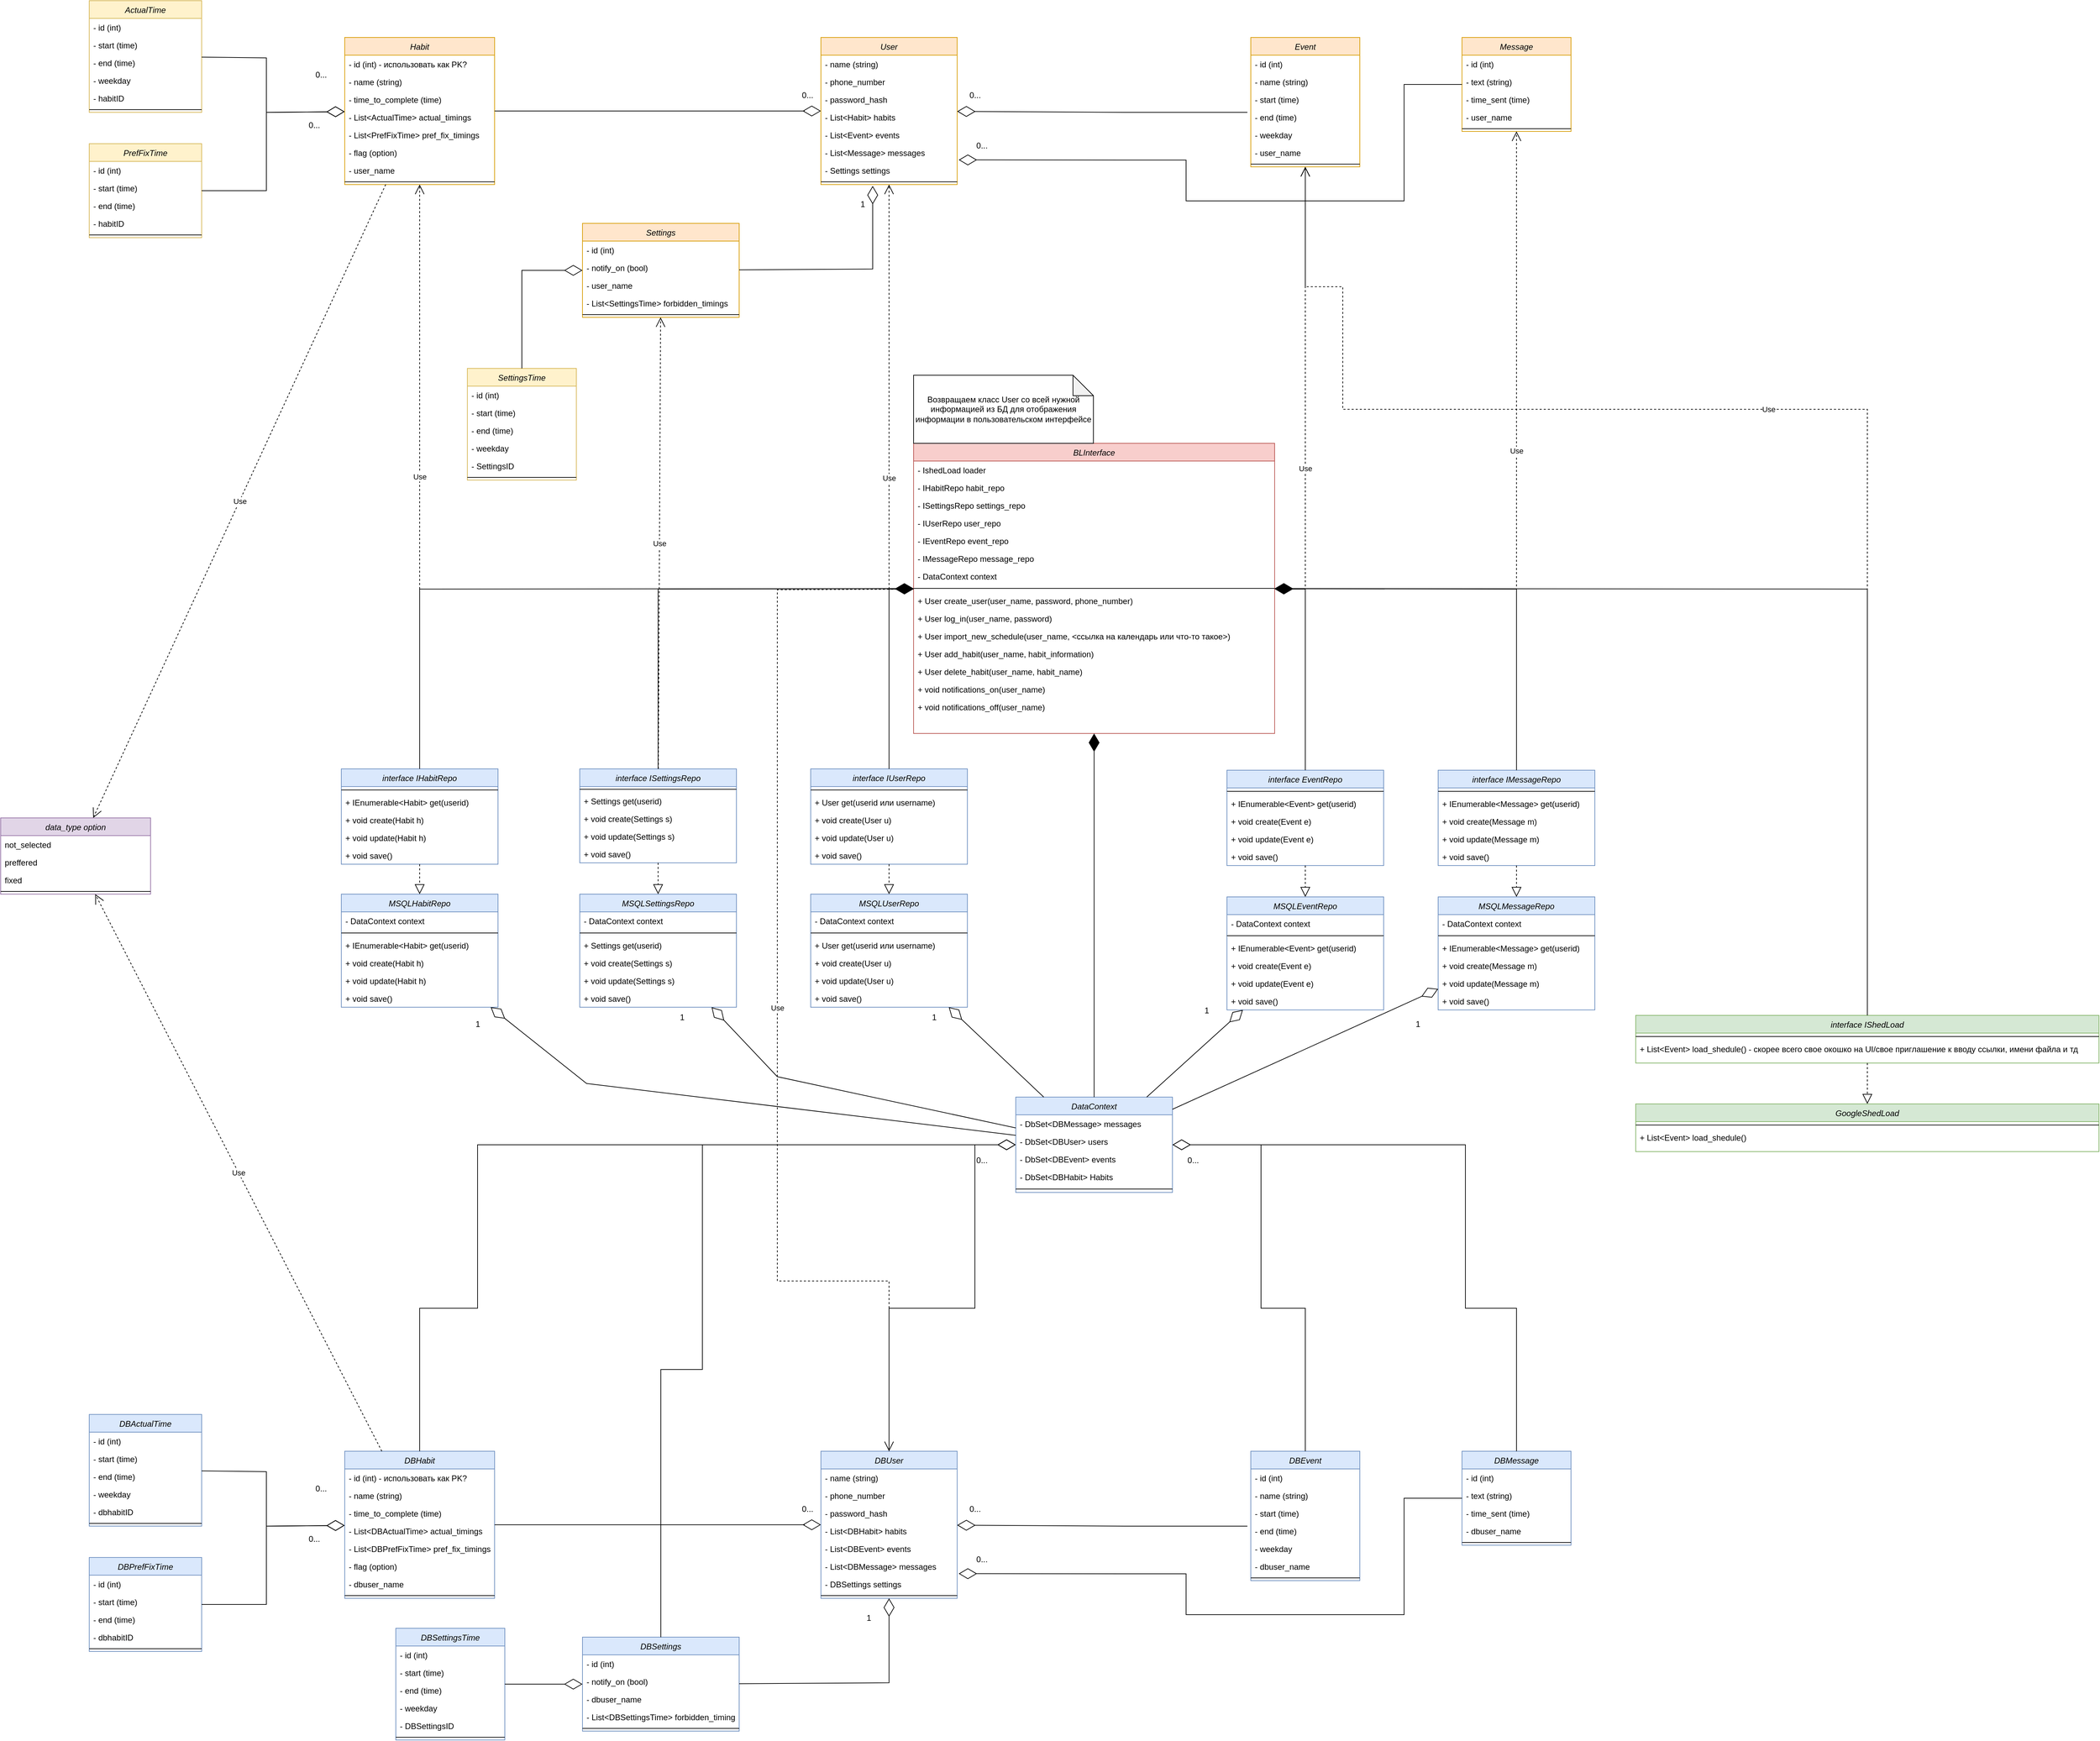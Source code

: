 <mxfile version="26.0.16">
  <diagram id="C5RBs43oDa-KdzZeNtuy" name="Page-1">
    <mxGraphModel dx="1873" dy="3054" grid="1" gridSize="10" guides="1" tooltips="1" connect="1" arrows="1" fold="1" page="1" pageScale="1" pageWidth="827" pageHeight="1169" math="0" shadow="0">
      <root>
        <mxCell id="WIyWlLk6GJQsqaUBKTNV-0" />
        <mxCell id="WIyWlLk6GJQsqaUBKTNV-1" parent="WIyWlLk6GJQsqaUBKTNV-0" />
        <mxCell id="zkfFHV4jXpPFQw0GAbJ--0" value="DBActualTime" style="swimlane;fontStyle=2;align=center;verticalAlign=top;childLayout=stackLayout;horizontal=1;startSize=26;horizontalStack=0;resizeParent=1;resizeLast=0;collapsible=1;marginBottom=0;rounded=0;shadow=0;strokeWidth=1;fillColor=#dae8fc;strokeColor=#6c8ebf;" parent="WIyWlLk6GJQsqaUBKTNV-1" vertex="1">
          <mxGeometry x="-680" y="66" width="165" height="164" as="geometry">
            <mxRectangle x="230" y="140" width="160" height="26" as="alternateBounds" />
          </mxGeometry>
        </mxCell>
        <mxCell id="zkfFHV4jXpPFQw0GAbJ--1" value="- id (int)" style="text;align=left;verticalAlign=top;spacingLeft=4;spacingRight=4;overflow=hidden;rotatable=0;points=[[0,0.5],[1,0.5]];portConstraint=eastwest;" parent="zkfFHV4jXpPFQw0GAbJ--0" vertex="1">
          <mxGeometry y="26" width="165" height="26" as="geometry" />
        </mxCell>
        <mxCell id="zkfFHV4jXpPFQw0GAbJ--2" value="- start (time)" style="text;align=left;verticalAlign=top;spacingLeft=4;spacingRight=4;overflow=hidden;rotatable=0;points=[[0,0.5],[1,0.5]];portConstraint=eastwest;rounded=0;shadow=0;html=0;" parent="zkfFHV4jXpPFQw0GAbJ--0" vertex="1">
          <mxGeometry y="52" width="165" height="26" as="geometry" />
        </mxCell>
        <mxCell id="zkfFHV4jXpPFQw0GAbJ--3" value="- end (time)" style="text;align=left;verticalAlign=top;spacingLeft=4;spacingRight=4;overflow=hidden;rotatable=0;points=[[0,0.5],[1,0.5]];portConstraint=eastwest;rounded=0;shadow=0;html=0;" parent="zkfFHV4jXpPFQw0GAbJ--0" vertex="1">
          <mxGeometry y="78" width="165" height="26" as="geometry" />
        </mxCell>
        <mxCell id="riprcVEigBUEvsS6K9Pd-5" value="- weekday" style="text;align=left;verticalAlign=top;spacingLeft=4;spacingRight=4;overflow=hidden;rotatable=0;points=[[0,0.5],[1,0.5]];portConstraint=eastwest;rounded=0;shadow=0;html=0;" parent="zkfFHV4jXpPFQw0GAbJ--0" vertex="1">
          <mxGeometry y="104" width="165" height="26" as="geometry" />
        </mxCell>
        <mxCell id="riprcVEigBUEvsS6K9Pd-16" value="- dbhabitID" style="text;align=left;verticalAlign=top;spacingLeft=4;spacingRight=4;overflow=hidden;rotatable=0;points=[[0,0.5],[1,0.5]];portConstraint=eastwest;rounded=0;shadow=0;html=0;" parent="zkfFHV4jXpPFQw0GAbJ--0" vertex="1">
          <mxGeometry y="130" width="165" height="26" as="geometry" />
        </mxCell>
        <mxCell id="zkfFHV4jXpPFQw0GAbJ--4" value="" style="line;html=1;strokeWidth=1;align=left;verticalAlign=middle;spacingTop=-1;spacingLeft=3;spacingRight=3;rotatable=0;labelPosition=right;points=[];portConstraint=eastwest;" parent="zkfFHV4jXpPFQw0GAbJ--0" vertex="1">
          <mxGeometry y="156" width="165" height="8" as="geometry" />
        </mxCell>
        <mxCell id="riprcVEigBUEvsS6K9Pd-0" value="DBHabit" style="swimlane;fontStyle=2;align=center;verticalAlign=top;childLayout=stackLayout;horizontal=1;startSize=26;horizontalStack=0;resizeParent=1;resizeLast=0;collapsible=1;marginBottom=0;rounded=0;shadow=0;strokeWidth=1;fillColor=#dae8fc;strokeColor=#6c8ebf;" parent="WIyWlLk6GJQsqaUBKTNV-1" vertex="1">
          <mxGeometry x="-305" y="120" width="220" height="216" as="geometry">
            <mxRectangle x="230" y="140" width="160" height="26" as="alternateBounds" />
          </mxGeometry>
        </mxCell>
        <mxCell id="riprcVEigBUEvsS6K9Pd-1" value="- id (int) - использовать как PK?" style="text;align=left;verticalAlign=top;spacingLeft=4;spacingRight=4;overflow=hidden;rotatable=0;points=[[0,0.5],[1,0.5]];portConstraint=eastwest;" parent="riprcVEigBUEvsS6K9Pd-0" vertex="1">
          <mxGeometry y="26" width="220" height="26" as="geometry" />
        </mxCell>
        <mxCell id="riprcVEigBUEvsS6K9Pd-2" value="- name (string)" style="text;align=left;verticalAlign=top;spacingLeft=4;spacingRight=4;overflow=hidden;rotatable=0;points=[[0,0.5],[1,0.5]];portConstraint=eastwest;rounded=0;shadow=0;html=0;" parent="riprcVEigBUEvsS6K9Pd-0" vertex="1">
          <mxGeometry y="52" width="220" height="26" as="geometry" />
        </mxCell>
        <mxCell id="riprcVEigBUEvsS6K9Pd-3" value="- time_to_complete (time)" style="text;align=left;verticalAlign=top;spacingLeft=4;spacingRight=4;overflow=hidden;rotatable=0;points=[[0,0.5],[1,0.5]];portConstraint=eastwest;rounded=0;shadow=0;html=0;" parent="riprcVEigBUEvsS6K9Pd-0" vertex="1">
          <mxGeometry y="78" width="220" height="26" as="geometry" />
        </mxCell>
        <mxCell id="riprcVEigBUEvsS6K9Pd-6" value="- List&lt;DBActualTime&gt; actual_timings" style="text;align=left;verticalAlign=top;spacingLeft=4;spacingRight=4;overflow=hidden;rotatable=0;points=[[0,0.5],[1,0.5]];portConstraint=eastwest;rounded=0;shadow=0;html=0;" parent="riprcVEigBUEvsS6K9Pd-0" vertex="1">
          <mxGeometry y="104" width="220" height="26" as="geometry" />
        </mxCell>
        <mxCell id="riprcVEigBUEvsS6K9Pd-27" value="- List&lt;DBPrefFixTime&gt; pref_fix_timings" style="text;align=left;verticalAlign=top;spacingLeft=4;spacingRight=4;overflow=hidden;rotatable=0;points=[[0,0.5],[1,0.5]];portConstraint=eastwest;rounded=0;shadow=0;html=0;" parent="riprcVEigBUEvsS6K9Pd-0" vertex="1">
          <mxGeometry y="130" width="220" height="26" as="geometry" />
        </mxCell>
        <mxCell id="riprcVEigBUEvsS6K9Pd-28" value="- flag (option)" style="text;align=left;verticalAlign=top;spacingLeft=4;spacingRight=4;overflow=hidden;rotatable=0;points=[[0,0.5],[1,0.5]];portConstraint=eastwest;rounded=0;shadow=0;html=0;" parent="riprcVEigBUEvsS6K9Pd-0" vertex="1">
          <mxGeometry y="156" width="220" height="26" as="geometry" />
        </mxCell>
        <mxCell id="riprcVEigBUEvsS6K9Pd-39" value="- dbuser_name" style="text;align=left;verticalAlign=top;spacingLeft=4;spacingRight=4;overflow=hidden;rotatable=0;points=[[0,0.5],[1,0.5]];portConstraint=eastwest;rounded=0;shadow=0;html=0;" parent="riprcVEigBUEvsS6K9Pd-0" vertex="1">
          <mxGeometry y="182" width="220" height="26" as="geometry" />
        </mxCell>
        <mxCell id="riprcVEigBUEvsS6K9Pd-4" value="" style="line;html=1;strokeWidth=1;align=left;verticalAlign=middle;spacingTop=-1;spacingLeft=3;spacingRight=3;rotatable=0;labelPosition=right;points=[];portConstraint=eastwest;" parent="riprcVEigBUEvsS6K9Pd-0" vertex="1">
          <mxGeometry y="208" width="220" height="8" as="geometry" />
        </mxCell>
        <mxCell id="riprcVEigBUEvsS6K9Pd-7" value="" style="endArrow=diamondThin;endFill=0;endSize=24;html=1;rounded=0;" parent="WIyWlLk6GJQsqaUBKTNV-1" source="zkfFHV4jXpPFQw0GAbJ--0" target="riprcVEigBUEvsS6K9Pd-0" edge="1">
          <mxGeometry width="160" relative="1" as="geometry">
            <mxPoint x="-240" y="200" as="sourcePoint" />
            <mxPoint x="-80" y="200" as="targetPoint" />
            <Array as="points">
              <mxPoint x="-420" y="150" />
              <mxPoint x="-420" y="230" />
            </Array>
          </mxGeometry>
        </mxCell>
        <mxCell id="riprcVEigBUEvsS6K9Pd-8" value="0..." style="text;html=1;align=center;verticalAlign=middle;resizable=0;points=[];autosize=1;strokeColor=none;fillColor=none;" parent="WIyWlLk6GJQsqaUBKTNV-1" vertex="1">
          <mxGeometry x="-360" y="160" width="40" height="30" as="geometry" />
        </mxCell>
        <mxCell id="riprcVEigBUEvsS6K9Pd-10" value="DBPrefFixTime" style="swimlane;fontStyle=2;align=center;verticalAlign=top;childLayout=stackLayout;horizontal=1;startSize=26;horizontalStack=0;resizeParent=1;resizeLast=0;collapsible=1;marginBottom=0;rounded=0;shadow=0;strokeWidth=1;fillColor=#dae8fc;strokeColor=#6c8ebf;" parent="WIyWlLk6GJQsqaUBKTNV-1" vertex="1">
          <mxGeometry x="-680" y="276" width="165" height="138" as="geometry">
            <mxRectangle x="230" y="140" width="160" height="26" as="alternateBounds" />
          </mxGeometry>
        </mxCell>
        <mxCell id="riprcVEigBUEvsS6K9Pd-11" value="- id (int)" style="text;align=left;verticalAlign=top;spacingLeft=4;spacingRight=4;overflow=hidden;rotatable=0;points=[[0,0.5],[1,0.5]];portConstraint=eastwest;" parent="riprcVEigBUEvsS6K9Pd-10" vertex="1">
          <mxGeometry y="26" width="165" height="26" as="geometry" />
        </mxCell>
        <mxCell id="riprcVEigBUEvsS6K9Pd-12" value="- start (time)" style="text;align=left;verticalAlign=top;spacingLeft=4;spacingRight=4;overflow=hidden;rotatable=0;points=[[0,0.5],[1,0.5]];portConstraint=eastwest;rounded=0;shadow=0;html=0;" parent="riprcVEigBUEvsS6K9Pd-10" vertex="1">
          <mxGeometry y="52" width="165" height="26" as="geometry" />
        </mxCell>
        <mxCell id="riprcVEigBUEvsS6K9Pd-13" value="- end (time)" style="text;align=left;verticalAlign=top;spacingLeft=4;spacingRight=4;overflow=hidden;rotatable=0;points=[[0,0.5],[1,0.5]];portConstraint=eastwest;rounded=0;shadow=0;html=0;" parent="riprcVEigBUEvsS6K9Pd-10" vertex="1">
          <mxGeometry y="78" width="165" height="26" as="geometry" />
        </mxCell>
        <mxCell id="riprcVEigBUEvsS6K9Pd-17" value="- dbhabitID" style="text;align=left;verticalAlign=top;spacingLeft=4;spacingRight=4;overflow=hidden;rotatable=0;points=[[0,0.5],[1,0.5]];portConstraint=eastwest;rounded=0;shadow=0;html=0;" parent="riprcVEigBUEvsS6K9Pd-10" vertex="1">
          <mxGeometry y="104" width="165" height="26" as="geometry" />
        </mxCell>
        <mxCell id="riprcVEigBUEvsS6K9Pd-15" value="" style="line;html=1;strokeWidth=1;align=left;verticalAlign=middle;spacingTop=-1;spacingLeft=3;spacingRight=3;rotatable=0;labelPosition=right;points=[];portConstraint=eastwest;" parent="riprcVEigBUEvsS6K9Pd-10" vertex="1">
          <mxGeometry y="130" width="165" height="8" as="geometry" />
        </mxCell>
        <mxCell id="riprcVEigBUEvsS6K9Pd-19" value="0..." style="text;html=1;align=center;verticalAlign=middle;resizable=0;points=[];autosize=1;strokeColor=none;fillColor=none;flipH=1;" parent="WIyWlLk6GJQsqaUBKTNV-1" vertex="1">
          <mxGeometry x="-370" y="234" width="40" height="30" as="geometry" />
        </mxCell>
        <mxCell id="riprcVEigBUEvsS6K9Pd-20" value="DBEvent" style="swimlane;fontStyle=2;align=center;verticalAlign=top;childLayout=stackLayout;horizontal=1;startSize=26;horizontalStack=0;resizeParent=1;resizeLast=0;collapsible=1;marginBottom=0;rounded=0;shadow=0;strokeWidth=1;fillColor=#dae8fc;strokeColor=#6c8ebf;" parent="WIyWlLk6GJQsqaUBKTNV-1" vertex="1">
          <mxGeometry x="1025" y="120" width="160" height="190" as="geometry">
            <mxRectangle x="230" y="140" width="160" height="26" as="alternateBounds" />
          </mxGeometry>
        </mxCell>
        <mxCell id="riprcVEigBUEvsS6K9Pd-21" value="- id (int)" style="text;align=left;verticalAlign=top;spacingLeft=4;spacingRight=4;overflow=hidden;rotatable=0;points=[[0,0.5],[1,0.5]];portConstraint=eastwest;" parent="riprcVEigBUEvsS6K9Pd-20" vertex="1">
          <mxGeometry y="26" width="160" height="26" as="geometry" />
        </mxCell>
        <mxCell id="riprcVEigBUEvsS6K9Pd-38" value="- name (string)" style="text;align=left;verticalAlign=top;spacingLeft=4;spacingRight=4;overflow=hidden;rotatable=0;points=[[0,0.5],[1,0.5]];portConstraint=eastwest;" parent="riprcVEigBUEvsS6K9Pd-20" vertex="1">
          <mxGeometry y="52" width="160" height="26" as="geometry" />
        </mxCell>
        <mxCell id="riprcVEigBUEvsS6K9Pd-22" value="- start (time)" style="text;align=left;verticalAlign=top;spacingLeft=4;spacingRight=4;overflow=hidden;rotatable=0;points=[[0,0.5],[1,0.5]];portConstraint=eastwest;rounded=0;shadow=0;html=0;" parent="riprcVEigBUEvsS6K9Pd-20" vertex="1">
          <mxGeometry y="78" width="160" height="26" as="geometry" />
        </mxCell>
        <mxCell id="riprcVEigBUEvsS6K9Pd-23" value="- end (time)" style="text;align=left;verticalAlign=top;spacingLeft=4;spacingRight=4;overflow=hidden;rotatable=0;points=[[0,0.5],[1,0.5]];portConstraint=eastwest;rounded=0;shadow=0;html=0;" parent="riprcVEigBUEvsS6K9Pd-20" vertex="1">
          <mxGeometry y="104" width="160" height="26" as="geometry" />
        </mxCell>
        <mxCell id="riprcVEigBUEvsS6K9Pd-24" value="- weekday" style="text;align=left;verticalAlign=top;spacingLeft=4;spacingRight=4;overflow=hidden;rotatable=0;points=[[0,0.5],[1,0.5]];portConstraint=eastwest;rounded=0;shadow=0;html=0;" parent="riprcVEigBUEvsS6K9Pd-20" vertex="1">
          <mxGeometry y="130" width="160" height="26" as="geometry" />
        </mxCell>
        <mxCell id="riprcVEigBUEvsS6K9Pd-25" value="- dbuser_name" style="text;align=left;verticalAlign=top;spacingLeft=4;spacingRight=4;overflow=hidden;rotatable=0;points=[[0,0.5],[1,0.5]];portConstraint=eastwest;rounded=0;shadow=0;html=0;" parent="riprcVEigBUEvsS6K9Pd-20" vertex="1">
          <mxGeometry y="156" width="160" height="26" as="geometry" />
        </mxCell>
        <mxCell id="riprcVEigBUEvsS6K9Pd-26" value="" style="line;html=1;strokeWidth=1;align=left;verticalAlign=middle;spacingTop=-1;spacingLeft=3;spacingRight=3;rotatable=0;labelPosition=right;points=[];portConstraint=eastwest;" parent="riprcVEigBUEvsS6K9Pd-20" vertex="1">
          <mxGeometry y="182" width="160" height="8" as="geometry" />
        </mxCell>
        <mxCell id="riprcVEigBUEvsS6K9Pd-29" value="data_type option" style="swimlane;fontStyle=2;align=center;verticalAlign=top;childLayout=stackLayout;horizontal=1;startSize=26;horizontalStack=0;resizeParent=1;resizeLast=0;collapsible=1;marginBottom=0;rounded=0;shadow=0;strokeWidth=1;fillColor=#e1d5e7;strokeColor=#9673a6;" parent="WIyWlLk6GJQsqaUBKTNV-1" vertex="1">
          <mxGeometry x="-810" y="-810" width="220" height="112" as="geometry">
            <mxRectangle x="230" y="140" width="160" height="26" as="alternateBounds" />
          </mxGeometry>
        </mxCell>
        <mxCell id="riprcVEigBUEvsS6K9Pd-30" value="not_selected" style="text;align=left;verticalAlign=top;spacingLeft=4;spacingRight=4;overflow=hidden;rotatable=0;points=[[0,0.5],[1,0.5]];portConstraint=eastwest;" parent="riprcVEigBUEvsS6K9Pd-29" vertex="1">
          <mxGeometry y="26" width="220" height="26" as="geometry" />
        </mxCell>
        <mxCell id="riprcVEigBUEvsS6K9Pd-31" value="preffered" style="text;align=left;verticalAlign=top;spacingLeft=4;spacingRight=4;overflow=hidden;rotatable=0;points=[[0,0.5],[1,0.5]];portConstraint=eastwest;rounded=0;shadow=0;html=0;" parent="riprcVEigBUEvsS6K9Pd-29" vertex="1">
          <mxGeometry y="52" width="220" height="26" as="geometry" />
        </mxCell>
        <mxCell id="riprcVEigBUEvsS6K9Pd-32" value="fixed" style="text;align=left;verticalAlign=top;spacingLeft=4;spacingRight=4;overflow=hidden;rotatable=0;points=[[0,0.5],[1,0.5]];portConstraint=eastwest;rounded=0;shadow=0;html=0;" parent="riprcVEigBUEvsS6K9Pd-29" vertex="1">
          <mxGeometry y="78" width="220" height="26" as="geometry" />
        </mxCell>
        <mxCell id="riprcVEigBUEvsS6K9Pd-36" value="" style="line;html=1;strokeWidth=1;align=left;verticalAlign=middle;spacingTop=-1;spacingLeft=3;spacingRight=3;rotatable=0;labelPosition=right;points=[];portConstraint=eastwest;" parent="riprcVEigBUEvsS6K9Pd-29" vertex="1">
          <mxGeometry y="104" width="220" height="8" as="geometry" />
        </mxCell>
        <mxCell id="riprcVEigBUEvsS6K9Pd-37" value="Use" style="endArrow=open;endSize=12;dashed=1;html=1;rounded=0;" parent="WIyWlLk6GJQsqaUBKTNV-1" source="riprcVEigBUEvsS6K9Pd-0" target="riprcVEigBUEvsS6K9Pd-29" edge="1">
          <mxGeometry width="160" relative="1" as="geometry">
            <mxPoint x="-40" y="250" as="sourcePoint" />
            <mxPoint x="120" y="250" as="targetPoint" />
          </mxGeometry>
        </mxCell>
        <mxCell id="riprcVEigBUEvsS6K9Pd-40" value="DBUser" style="swimlane;fontStyle=2;align=center;verticalAlign=top;childLayout=stackLayout;horizontal=1;startSize=26;horizontalStack=0;resizeParent=1;resizeLast=0;collapsible=1;marginBottom=0;rounded=0;shadow=0;strokeWidth=1;fillColor=#dae8fc;strokeColor=#6c8ebf;" parent="WIyWlLk6GJQsqaUBKTNV-1" vertex="1">
          <mxGeometry x="394" y="120" width="200" height="216" as="geometry">
            <mxRectangle x="230" y="140" width="160" height="26" as="alternateBounds" />
          </mxGeometry>
        </mxCell>
        <mxCell id="riprcVEigBUEvsS6K9Pd-42" value="- name (string)" style="text;align=left;verticalAlign=top;spacingLeft=4;spacingRight=4;overflow=hidden;rotatable=0;points=[[0,0.5],[1,0.5]];portConstraint=eastwest;" parent="riprcVEigBUEvsS6K9Pd-40" vertex="1">
          <mxGeometry y="26" width="200" height="26" as="geometry" />
        </mxCell>
        <mxCell id="riprcVEigBUEvsS6K9Pd-43" value="- phone_number" style="text;align=left;verticalAlign=top;spacingLeft=4;spacingRight=4;overflow=hidden;rotatable=0;points=[[0,0.5],[1,0.5]];portConstraint=eastwest;rounded=0;shadow=0;html=0;" parent="riprcVEigBUEvsS6K9Pd-40" vertex="1">
          <mxGeometry y="52" width="200" height="26" as="geometry" />
        </mxCell>
        <mxCell id="riprcVEigBUEvsS6K9Pd-44" value="- password_hash" style="text;align=left;verticalAlign=top;spacingLeft=4;spacingRight=4;overflow=hidden;rotatable=0;points=[[0,0.5],[1,0.5]];portConstraint=eastwest;rounded=0;shadow=0;html=0;" parent="riprcVEigBUEvsS6K9Pd-40" vertex="1">
          <mxGeometry y="78" width="200" height="26" as="geometry" />
        </mxCell>
        <mxCell id="riprcVEigBUEvsS6K9Pd-45" value="- List&lt;DBHabit&gt; habits" style="text;align=left;verticalAlign=top;spacingLeft=4;spacingRight=4;overflow=hidden;rotatable=0;points=[[0,0.5],[1,0.5]];portConstraint=eastwest;rounded=0;shadow=0;html=0;" parent="riprcVEigBUEvsS6K9Pd-40" vertex="1">
          <mxGeometry y="104" width="200" height="26" as="geometry" />
        </mxCell>
        <mxCell id="riprcVEigBUEvsS6K9Pd-46" value="- List&lt;DBEvent&gt; events" style="text;align=left;verticalAlign=top;spacingLeft=4;spacingRight=4;overflow=hidden;rotatable=0;points=[[0,0.5],[1,0.5]];portConstraint=eastwest;rounded=0;shadow=0;html=0;" parent="riprcVEigBUEvsS6K9Pd-40" vertex="1">
          <mxGeometry y="130" width="200" height="26" as="geometry" />
        </mxCell>
        <mxCell id="riprcVEigBUEvsS6K9Pd-48" value="- List&lt;DBMessage&gt; messages" style="text;align=left;verticalAlign=top;spacingLeft=4;spacingRight=4;overflow=hidden;rotatable=0;points=[[0,0.5],[1,0.5]];portConstraint=eastwest;rounded=0;shadow=0;html=0;" parent="riprcVEigBUEvsS6K9Pd-40" vertex="1">
          <mxGeometry y="156" width="200" height="26" as="geometry" />
        </mxCell>
        <mxCell id="riprcVEigBUEvsS6K9Pd-62" value="- DBSettings settings" style="text;align=left;verticalAlign=top;spacingLeft=4;spacingRight=4;overflow=hidden;rotatable=0;points=[[0,0.5],[1,0.5]];portConstraint=eastwest;rounded=0;shadow=0;html=0;" parent="riprcVEigBUEvsS6K9Pd-40" vertex="1">
          <mxGeometry y="182" width="200" height="26" as="geometry" />
        </mxCell>
        <mxCell id="riprcVEigBUEvsS6K9Pd-47" value="" style="line;html=1;strokeWidth=1;align=left;verticalAlign=middle;spacingTop=-1;spacingLeft=3;spacingRight=3;rotatable=0;labelPosition=right;points=[];portConstraint=eastwest;" parent="riprcVEigBUEvsS6K9Pd-40" vertex="1">
          <mxGeometry y="208" width="200" height="8" as="geometry" />
        </mxCell>
        <mxCell id="riprcVEigBUEvsS6K9Pd-49" value="" style="endArrow=diamondThin;endFill=0;endSize=24;html=1;rounded=0;" parent="WIyWlLk6GJQsqaUBKTNV-1" source="riprcVEigBUEvsS6K9Pd-0" target="riprcVEigBUEvsS6K9Pd-40" edge="1">
          <mxGeometry width="160" relative="1" as="geometry">
            <mxPoint x="530" y="500" as="sourcePoint" />
            <mxPoint x="690" y="500" as="targetPoint" />
            <Array as="points">
              <mxPoint x="370" y="228" />
            </Array>
          </mxGeometry>
        </mxCell>
        <mxCell id="riprcVEigBUEvsS6K9Pd-51" value="" style="endArrow=diamondThin;endFill=0;endSize=24;html=1;rounded=0;" parent="WIyWlLk6GJQsqaUBKTNV-1" target="riprcVEigBUEvsS6K9Pd-40" edge="1">
          <mxGeometry width="160" relative="1" as="geometry">
            <mxPoint x="1020" y="230" as="sourcePoint" />
            <mxPoint x="1230" y="510" as="targetPoint" />
            <Array as="points">
              <mxPoint x="960" y="230" />
              <mxPoint x="840" y="230" />
            </Array>
          </mxGeometry>
        </mxCell>
        <mxCell id="riprcVEigBUEvsS6K9Pd-52" value="DBMessage" style="swimlane;fontStyle=2;align=center;verticalAlign=top;childLayout=stackLayout;horizontal=1;startSize=26;horizontalStack=0;resizeParent=1;resizeLast=0;collapsible=1;marginBottom=0;rounded=0;shadow=0;strokeWidth=1;fillColor=#dae8fc;strokeColor=#6c8ebf;" parent="WIyWlLk6GJQsqaUBKTNV-1" vertex="1">
          <mxGeometry x="1335" y="120" width="160" height="138" as="geometry">
            <mxRectangle x="230" y="140" width="160" height="26" as="alternateBounds" />
          </mxGeometry>
        </mxCell>
        <mxCell id="riprcVEigBUEvsS6K9Pd-53" value="- id (int)" style="text;align=left;verticalAlign=top;spacingLeft=4;spacingRight=4;overflow=hidden;rotatable=0;points=[[0,0.5],[1,0.5]];portConstraint=eastwest;" parent="riprcVEigBUEvsS6K9Pd-52" vertex="1">
          <mxGeometry y="26" width="160" height="26" as="geometry" />
        </mxCell>
        <mxCell id="riprcVEigBUEvsS6K9Pd-54" value="- text (string)" style="text;align=left;verticalAlign=top;spacingLeft=4;spacingRight=4;overflow=hidden;rotatable=0;points=[[0,0.5],[1,0.5]];portConstraint=eastwest;" parent="riprcVEigBUEvsS6K9Pd-52" vertex="1">
          <mxGeometry y="52" width="160" height="26" as="geometry" />
        </mxCell>
        <mxCell id="riprcVEigBUEvsS6K9Pd-55" value="- time_sent (time)" style="text;align=left;verticalAlign=top;spacingLeft=4;spacingRight=4;overflow=hidden;rotatable=0;points=[[0,0.5],[1,0.5]];portConstraint=eastwest;rounded=0;shadow=0;html=0;" parent="riprcVEigBUEvsS6K9Pd-52" vertex="1">
          <mxGeometry y="78" width="160" height="26" as="geometry" />
        </mxCell>
        <mxCell id="riprcVEigBUEvsS6K9Pd-56" value="- dbuser_name" style="text;align=left;verticalAlign=top;spacingLeft=4;spacingRight=4;overflow=hidden;rotatable=0;points=[[0,0.5],[1,0.5]];portConstraint=eastwest;rounded=0;shadow=0;html=0;" parent="riprcVEigBUEvsS6K9Pd-52" vertex="1">
          <mxGeometry y="104" width="160" height="26" as="geometry" />
        </mxCell>
        <mxCell id="riprcVEigBUEvsS6K9Pd-59" value="" style="line;html=1;strokeWidth=1;align=left;verticalAlign=middle;spacingTop=-1;spacingLeft=3;spacingRight=3;rotatable=0;labelPosition=right;points=[];portConstraint=eastwest;" parent="riprcVEigBUEvsS6K9Pd-52" vertex="1">
          <mxGeometry y="130" width="160" height="8" as="geometry" />
        </mxCell>
        <mxCell id="riprcVEigBUEvsS6K9Pd-63" value="DBSettings" style="swimlane;fontStyle=2;align=center;verticalAlign=top;childLayout=stackLayout;horizontal=1;startSize=26;horizontalStack=0;resizeParent=1;resizeLast=0;collapsible=1;marginBottom=0;rounded=0;shadow=0;strokeWidth=1;fillColor=#dae8fc;strokeColor=#6c8ebf;" parent="WIyWlLk6GJQsqaUBKTNV-1" vertex="1">
          <mxGeometry x="44" y="393" width="230" height="138" as="geometry">
            <mxRectangle x="230" y="140" width="160" height="26" as="alternateBounds" />
          </mxGeometry>
        </mxCell>
        <mxCell id="riprcVEigBUEvsS6K9Pd-64" value="- id (int)" style="text;align=left;verticalAlign=top;spacingLeft=4;spacingRight=4;overflow=hidden;rotatable=0;points=[[0,0.5],[1,0.5]];portConstraint=eastwest;" parent="riprcVEigBUEvsS6K9Pd-63" vertex="1">
          <mxGeometry y="26" width="230" height="26" as="geometry" />
        </mxCell>
        <mxCell id="riprcVEigBUEvsS6K9Pd-65" value="- notify_on (bool)" style="text;align=left;verticalAlign=top;spacingLeft=4;spacingRight=4;overflow=hidden;rotatable=0;points=[[0,0.5],[1,0.5]];portConstraint=eastwest;" parent="riprcVEigBUEvsS6K9Pd-63" vertex="1">
          <mxGeometry y="52" width="230" height="26" as="geometry" />
        </mxCell>
        <mxCell id="riprcVEigBUEvsS6K9Pd-66" value="- dbuser_name" style="text;align=left;verticalAlign=top;spacingLeft=4;spacingRight=4;overflow=hidden;rotatable=0;points=[[0,0.5],[1,0.5]];portConstraint=eastwest;rounded=0;shadow=0;html=0;" parent="riprcVEigBUEvsS6K9Pd-63" vertex="1">
          <mxGeometry y="78" width="230" height="26" as="geometry" />
        </mxCell>
        <mxCell id="riprcVEigBUEvsS6K9Pd-67" value="- List&lt;DBSettingsTime&gt; forbidden_timings" style="text;align=left;verticalAlign=top;spacingLeft=4;spacingRight=4;overflow=hidden;rotatable=0;points=[[0,0.5],[1,0.5]];portConstraint=eastwest;rounded=0;shadow=0;html=0;" parent="riprcVEigBUEvsS6K9Pd-63" vertex="1">
          <mxGeometry y="104" width="230" height="26" as="geometry" />
        </mxCell>
        <mxCell id="riprcVEigBUEvsS6K9Pd-68" value="" style="line;html=1;strokeWidth=1;align=left;verticalAlign=middle;spacingTop=-1;spacingLeft=3;spacingRight=3;rotatable=0;labelPosition=right;points=[];portConstraint=eastwest;" parent="riprcVEigBUEvsS6K9Pd-63" vertex="1">
          <mxGeometry y="130" width="230" height="8" as="geometry" />
        </mxCell>
        <mxCell id="riprcVEigBUEvsS6K9Pd-69" value="" style="endArrow=diamondThin;endFill=0;endSize=24;html=1;rounded=0;" parent="WIyWlLk6GJQsqaUBKTNV-1" source="riprcVEigBUEvsS6K9Pd-63" target="riprcVEigBUEvsS6K9Pd-40" edge="1">
          <mxGeometry width="160" relative="1" as="geometry">
            <mxPoint x="470" y="750" as="sourcePoint" />
            <mxPoint x="630" y="750" as="targetPoint" />
            <Array as="points">
              <mxPoint x="494" y="460" />
            </Array>
          </mxGeometry>
        </mxCell>
        <mxCell id="riprcVEigBUEvsS6K9Pd-70" value="0..." style="text;html=1;align=center;verticalAlign=middle;resizable=0;points=[];autosize=1;strokeColor=none;fillColor=none;" parent="WIyWlLk6GJQsqaUBKTNV-1" vertex="1">
          <mxGeometry x="600" y="190" width="40" height="30" as="geometry" />
        </mxCell>
        <mxCell id="riprcVEigBUEvsS6K9Pd-71" value="0..." style="text;html=1;align=center;verticalAlign=middle;resizable=0;points=[];autosize=1;strokeColor=none;fillColor=none;" parent="WIyWlLk6GJQsqaUBKTNV-1" vertex="1">
          <mxGeometry x="610" y="264" width="40" height="30" as="geometry" />
        </mxCell>
        <mxCell id="riprcVEigBUEvsS6K9Pd-72" value="0..." style="text;html=1;align=center;verticalAlign=middle;resizable=0;points=[];autosize=1;strokeColor=none;fillColor=none;" parent="WIyWlLk6GJQsqaUBKTNV-1" vertex="1">
          <mxGeometry x="354" y="190" width="40" height="30" as="geometry" />
        </mxCell>
        <mxCell id="riprcVEigBUEvsS6K9Pd-73" value="1" style="text;html=1;align=center;verticalAlign=middle;resizable=0;points=[];autosize=1;strokeColor=none;fillColor=none;" parent="WIyWlLk6GJQsqaUBKTNV-1" vertex="1">
          <mxGeometry x="449" y="350" width="30" height="30" as="geometry" />
        </mxCell>
        <mxCell id="riprcVEigBUEvsS6K9Pd-74" value="" style="endArrow=diamondThin;endFill=0;endSize=24;html=1;rounded=0;entryX=1.011;entryY=0.915;entryDx=0;entryDy=0;entryPerimeter=0;" parent="WIyWlLk6GJQsqaUBKTNV-1" source="riprcVEigBUEvsS6K9Pd-52" target="riprcVEigBUEvsS6K9Pd-48" edge="1">
          <mxGeometry width="160" relative="1" as="geometry">
            <mxPoint x="970" y="618" as="sourcePoint" />
            <mxPoint x="900" y="549" as="targetPoint" />
            <Array as="points">
              <mxPoint x="1250" y="189" />
              <mxPoint x="1250" y="360" />
              <mxPoint x="930" y="360" />
              <mxPoint x="930" y="300" />
            </Array>
          </mxGeometry>
        </mxCell>
        <mxCell id="riprcVEigBUEvsS6K9Pd-76" value="DBSettingsTime" style="swimlane;fontStyle=2;align=center;verticalAlign=top;childLayout=stackLayout;horizontal=1;startSize=26;horizontalStack=0;resizeParent=1;resizeLast=0;collapsible=1;marginBottom=0;rounded=0;shadow=0;strokeWidth=1;fillColor=#dae8fc;strokeColor=#6c8ebf;" parent="WIyWlLk6GJQsqaUBKTNV-1" vertex="1">
          <mxGeometry x="-230" y="380" width="160" height="164" as="geometry">
            <mxRectangle x="230" y="140" width="160" height="26" as="alternateBounds" />
          </mxGeometry>
        </mxCell>
        <mxCell id="riprcVEigBUEvsS6K9Pd-77" value="- id (int)" style="text;align=left;verticalAlign=top;spacingLeft=4;spacingRight=4;overflow=hidden;rotatable=0;points=[[0,0.5],[1,0.5]];portConstraint=eastwest;" parent="riprcVEigBUEvsS6K9Pd-76" vertex="1">
          <mxGeometry y="26" width="160" height="26" as="geometry" />
        </mxCell>
        <mxCell id="riprcVEigBUEvsS6K9Pd-78" value="- start (time)" style="text;align=left;verticalAlign=top;spacingLeft=4;spacingRight=4;overflow=hidden;rotatable=0;points=[[0,0.5],[1,0.5]];portConstraint=eastwest;rounded=0;shadow=0;html=0;" parent="riprcVEigBUEvsS6K9Pd-76" vertex="1">
          <mxGeometry y="52" width="160" height="26" as="geometry" />
        </mxCell>
        <mxCell id="riprcVEigBUEvsS6K9Pd-79" value="- end (time)" style="text;align=left;verticalAlign=top;spacingLeft=4;spacingRight=4;overflow=hidden;rotatable=0;points=[[0,0.5],[1,0.5]];portConstraint=eastwest;rounded=0;shadow=0;html=0;" parent="riprcVEigBUEvsS6K9Pd-76" vertex="1">
          <mxGeometry y="78" width="160" height="26" as="geometry" />
        </mxCell>
        <mxCell id="riprcVEigBUEvsS6K9Pd-80" value="- weekday" style="text;align=left;verticalAlign=top;spacingLeft=4;spacingRight=4;overflow=hidden;rotatable=0;points=[[0,0.5],[1,0.5]];portConstraint=eastwest;rounded=0;shadow=0;html=0;" parent="riprcVEigBUEvsS6K9Pd-76" vertex="1">
          <mxGeometry y="104" width="160" height="26" as="geometry" />
        </mxCell>
        <mxCell id="riprcVEigBUEvsS6K9Pd-81" value="- DBSettingsID" style="text;align=left;verticalAlign=top;spacingLeft=4;spacingRight=4;overflow=hidden;rotatable=0;points=[[0,0.5],[1,0.5]];portConstraint=eastwest;rounded=0;shadow=0;html=0;" parent="riprcVEigBUEvsS6K9Pd-76" vertex="1">
          <mxGeometry y="130" width="160" height="26" as="geometry" />
        </mxCell>
        <mxCell id="riprcVEigBUEvsS6K9Pd-82" value="" style="line;html=1;strokeWidth=1;align=left;verticalAlign=middle;spacingTop=-1;spacingLeft=3;spacingRight=3;rotatable=0;labelPosition=right;points=[];portConstraint=eastwest;" parent="riprcVEigBUEvsS6K9Pd-76" vertex="1">
          <mxGeometry y="156" width="160" height="8" as="geometry" />
        </mxCell>
        <mxCell id="riprcVEigBUEvsS6K9Pd-83" value="" style="endArrow=diamondThin;endFill=0;endSize=24;html=1;rounded=0;" parent="WIyWlLk6GJQsqaUBKTNV-1" source="riprcVEigBUEvsS6K9Pd-76" target="riprcVEigBUEvsS6K9Pd-63" edge="1">
          <mxGeometry width="160" relative="1" as="geometry">
            <mxPoint x="-40" y="484.47" as="sourcePoint" />
            <mxPoint x="120" y="484.47" as="targetPoint" />
          </mxGeometry>
        </mxCell>
        <mxCell id="riprcVEigBUEvsS6K9Pd-84" value="interface ISettingsRepo" style="swimlane;fontStyle=2;align=center;verticalAlign=top;childLayout=stackLayout;horizontal=1;startSize=26;horizontalStack=0;resizeParent=1;resizeLast=0;collapsible=1;marginBottom=0;rounded=0;shadow=0;strokeWidth=1;fillColor=#dae8fc;strokeColor=#6c8ebf;" parent="WIyWlLk6GJQsqaUBKTNV-1" vertex="1">
          <mxGeometry x="40" y="-882" width="230" height="138" as="geometry">
            <mxRectangle x="230" y="140" width="160" height="26" as="alternateBounds" />
          </mxGeometry>
        </mxCell>
        <mxCell id="riprcVEigBUEvsS6K9Pd-90" value="" style="line;html=1;strokeWidth=1;align=left;verticalAlign=middle;spacingTop=-1;spacingLeft=3;spacingRight=3;rotatable=0;labelPosition=right;points=[];portConstraint=eastwest;" parent="riprcVEigBUEvsS6K9Pd-84" vertex="1">
          <mxGeometry y="26" width="230" height="8" as="geometry" />
        </mxCell>
        <mxCell id="riprcVEigBUEvsS6K9Pd-85" value="+ Settings get(userid)" style="text;align=left;verticalAlign=top;spacingLeft=4;spacingRight=4;overflow=hidden;rotatable=0;points=[[0,0.5],[1,0.5]];portConstraint=eastwest;" parent="riprcVEigBUEvsS6K9Pd-84" vertex="1">
          <mxGeometry y="34" width="230" height="26" as="geometry" />
        </mxCell>
        <mxCell id="riprcVEigBUEvsS6K9Pd-86" value="+ void create(Settings s)" style="text;align=left;verticalAlign=top;spacingLeft=4;spacingRight=4;overflow=hidden;rotatable=0;points=[[0,0.5],[1,0.5]];portConstraint=eastwest;rounded=0;shadow=0;html=0;" parent="riprcVEigBUEvsS6K9Pd-84" vertex="1">
          <mxGeometry y="60" width="230" height="26" as="geometry" />
        </mxCell>
        <mxCell id="riprcVEigBUEvsS6K9Pd-87" value="+ void update(Settings s)" style="text;align=left;verticalAlign=top;spacingLeft=4;spacingRight=4;overflow=hidden;rotatable=0;points=[[0,0.5],[1,0.5]];portConstraint=eastwest;rounded=0;shadow=0;html=0;" parent="riprcVEigBUEvsS6K9Pd-84" vertex="1">
          <mxGeometry y="86" width="230" height="26" as="geometry" />
        </mxCell>
        <mxCell id="riprcVEigBUEvsS6K9Pd-88" value="+ void save()" style="text;align=left;verticalAlign=top;spacingLeft=4;spacingRight=4;overflow=hidden;rotatable=0;points=[[0,0.5],[1,0.5]];portConstraint=eastwest;rounded=0;shadow=0;html=0;" parent="riprcVEigBUEvsS6K9Pd-84" vertex="1">
          <mxGeometry y="112" width="230" height="26" as="geometry" />
        </mxCell>
        <mxCell id="riprcVEigBUEvsS6K9Pd-92" value="interface IMessageRepo" style="swimlane;fontStyle=2;align=center;verticalAlign=top;childLayout=stackLayout;horizontal=1;startSize=26;horizontalStack=0;resizeParent=1;resizeLast=0;collapsible=1;marginBottom=0;rounded=0;shadow=0;strokeWidth=1;fillColor=#dae8fc;strokeColor=#6c8ebf;" parent="WIyWlLk6GJQsqaUBKTNV-1" vertex="1">
          <mxGeometry x="1300" y="-880" width="230" height="140" as="geometry">
            <mxRectangle x="230" y="140" width="160" height="26" as="alternateBounds" />
          </mxGeometry>
        </mxCell>
        <mxCell id="riprcVEigBUEvsS6K9Pd-98" value="" style="line;html=1;strokeWidth=1;align=left;verticalAlign=middle;spacingTop=-1;spacingLeft=3;spacingRight=3;rotatable=0;labelPosition=right;points=[];portConstraint=eastwest;" parent="riprcVEigBUEvsS6K9Pd-92" vertex="1">
          <mxGeometry y="26" width="230" height="10" as="geometry" />
        </mxCell>
        <mxCell id="riprcVEigBUEvsS6K9Pd-93" value="+ IEnumerable&lt;Message&gt; get(userid)" style="text;align=left;verticalAlign=top;spacingLeft=4;spacingRight=4;overflow=hidden;rotatable=0;points=[[0,0.5],[1,0.5]];portConstraint=eastwest;" parent="riprcVEigBUEvsS6K9Pd-92" vertex="1">
          <mxGeometry y="36" width="230" height="26" as="geometry" />
        </mxCell>
        <mxCell id="riprcVEigBUEvsS6K9Pd-94" value="+ void create(Message m)" style="text;align=left;verticalAlign=top;spacingLeft=4;spacingRight=4;overflow=hidden;rotatable=0;points=[[0,0.5],[1,0.5]];portConstraint=eastwest;rounded=0;shadow=0;html=0;" parent="riprcVEigBUEvsS6K9Pd-92" vertex="1">
          <mxGeometry y="62" width="230" height="26" as="geometry" />
        </mxCell>
        <mxCell id="riprcVEigBUEvsS6K9Pd-95" value="+ void update(Message m)" style="text;align=left;verticalAlign=top;spacingLeft=4;spacingRight=4;overflow=hidden;rotatable=0;points=[[0,0.5],[1,0.5]];portConstraint=eastwest;rounded=0;shadow=0;html=0;" parent="riprcVEigBUEvsS6K9Pd-92" vertex="1">
          <mxGeometry y="88" width="230" height="26" as="geometry" />
        </mxCell>
        <mxCell id="riprcVEigBUEvsS6K9Pd-96" value="+ void save()" style="text;align=left;verticalAlign=top;spacingLeft=4;spacingRight=4;overflow=hidden;rotatable=0;points=[[0,0.5],[1,0.5]];portConstraint=eastwest;rounded=0;shadow=0;html=0;" parent="riprcVEigBUEvsS6K9Pd-92" vertex="1">
          <mxGeometry y="114" width="230" height="26" as="geometry" />
        </mxCell>
        <mxCell id="riprcVEigBUEvsS6K9Pd-99" value="interface EventRepo" style="swimlane;fontStyle=2;align=center;verticalAlign=top;childLayout=stackLayout;horizontal=1;startSize=26;horizontalStack=0;resizeParent=1;resizeLast=0;collapsible=1;marginBottom=0;rounded=0;shadow=0;strokeWidth=1;fillColor=#dae8fc;strokeColor=#6c8ebf;gradientColor=none;" parent="WIyWlLk6GJQsqaUBKTNV-1" vertex="1">
          <mxGeometry x="990" y="-880" width="230" height="140" as="geometry">
            <mxRectangle x="230" y="140" width="160" height="26" as="alternateBounds" />
          </mxGeometry>
        </mxCell>
        <mxCell id="riprcVEigBUEvsS6K9Pd-104" value="" style="line;html=1;strokeWidth=1;align=left;verticalAlign=middle;spacingTop=-1;spacingLeft=3;spacingRight=3;rotatable=0;labelPosition=right;points=[];portConstraint=eastwest;" parent="riprcVEigBUEvsS6K9Pd-99" vertex="1">
          <mxGeometry y="26" width="230" height="10" as="geometry" />
        </mxCell>
        <mxCell id="riprcVEigBUEvsS6K9Pd-100" value="+ IEnumerable&lt;Event&gt; get(userid)" style="text;align=left;verticalAlign=top;spacingLeft=4;spacingRight=4;overflow=hidden;rotatable=0;points=[[0,0.5],[1,0.5]];portConstraint=eastwest;" parent="riprcVEigBUEvsS6K9Pd-99" vertex="1">
          <mxGeometry y="36" width="230" height="26" as="geometry" />
        </mxCell>
        <mxCell id="riprcVEigBUEvsS6K9Pd-101" value="+ void create(Event e)" style="text;align=left;verticalAlign=top;spacingLeft=4;spacingRight=4;overflow=hidden;rotatable=0;points=[[0,0.5],[1,0.5]];portConstraint=eastwest;rounded=0;shadow=0;html=0;" parent="riprcVEigBUEvsS6K9Pd-99" vertex="1">
          <mxGeometry y="62" width="230" height="26" as="geometry" />
        </mxCell>
        <mxCell id="riprcVEigBUEvsS6K9Pd-102" value="+ void update(Event e)" style="text;align=left;verticalAlign=top;spacingLeft=4;spacingRight=4;overflow=hidden;rotatable=0;points=[[0,0.5],[1,0.5]];portConstraint=eastwest;rounded=0;shadow=0;html=0;" parent="riprcVEigBUEvsS6K9Pd-99" vertex="1">
          <mxGeometry y="88" width="230" height="26" as="geometry" />
        </mxCell>
        <mxCell id="riprcVEigBUEvsS6K9Pd-103" value="+ void save()" style="text;align=left;verticalAlign=top;spacingLeft=4;spacingRight=4;overflow=hidden;rotatable=0;points=[[0,0.5],[1,0.5]];portConstraint=eastwest;rounded=0;shadow=0;html=0;" parent="riprcVEigBUEvsS6K9Pd-99" vertex="1">
          <mxGeometry y="114" width="230" height="26" as="geometry" />
        </mxCell>
        <mxCell id="riprcVEigBUEvsS6K9Pd-105" value="interface IHabitRepo" style="swimlane;fontStyle=2;align=center;verticalAlign=top;childLayout=stackLayout;horizontal=1;startSize=26;horizontalStack=0;resizeParent=1;resizeLast=0;collapsible=1;marginBottom=0;rounded=0;shadow=0;strokeWidth=1;fillColor=#dae8fc;strokeColor=#6c8ebf;" parent="WIyWlLk6GJQsqaUBKTNV-1" vertex="1">
          <mxGeometry x="-310" y="-882" width="230" height="140" as="geometry">
            <mxRectangle x="230" y="140" width="160" height="26" as="alternateBounds" />
          </mxGeometry>
        </mxCell>
        <mxCell id="riprcVEigBUEvsS6K9Pd-110" value="" style="line;html=1;strokeWidth=1;align=left;verticalAlign=middle;spacingTop=-1;spacingLeft=3;spacingRight=3;rotatable=0;labelPosition=right;points=[];portConstraint=eastwest;" parent="riprcVEigBUEvsS6K9Pd-105" vertex="1">
          <mxGeometry y="26" width="230" height="10" as="geometry" />
        </mxCell>
        <mxCell id="riprcVEigBUEvsS6K9Pd-106" value="+ IEnumerable&lt;Habit&gt; get(userid)" style="text;align=left;verticalAlign=top;spacingLeft=4;spacingRight=4;overflow=hidden;rotatable=0;points=[[0,0.5],[1,0.5]];portConstraint=eastwest;" parent="riprcVEigBUEvsS6K9Pd-105" vertex="1">
          <mxGeometry y="36" width="230" height="26" as="geometry" />
        </mxCell>
        <mxCell id="riprcVEigBUEvsS6K9Pd-107" value="+ void create(Habit h)" style="text;align=left;verticalAlign=top;spacingLeft=4;spacingRight=4;overflow=hidden;rotatable=0;points=[[0,0.5],[1,0.5]];portConstraint=eastwest;rounded=0;shadow=0;html=0;" parent="riprcVEigBUEvsS6K9Pd-105" vertex="1">
          <mxGeometry y="62" width="230" height="26" as="geometry" />
        </mxCell>
        <mxCell id="riprcVEigBUEvsS6K9Pd-108" value="+ void update(Habit h)" style="text;align=left;verticalAlign=top;spacingLeft=4;spacingRight=4;overflow=hidden;rotatable=0;points=[[0,0.5],[1,0.5]];portConstraint=eastwest;rounded=0;shadow=0;html=0;" parent="riprcVEigBUEvsS6K9Pd-105" vertex="1">
          <mxGeometry y="88" width="230" height="26" as="geometry" />
        </mxCell>
        <mxCell id="riprcVEigBUEvsS6K9Pd-109" value="+ void save()" style="text;align=left;verticalAlign=top;spacingLeft=4;spacingRight=4;overflow=hidden;rotatable=0;points=[[0,0.5],[1,0.5]];portConstraint=eastwest;rounded=0;shadow=0;html=0;" parent="riprcVEigBUEvsS6K9Pd-105" vertex="1">
          <mxGeometry y="114" width="230" height="26" as="geometry" />
        </mxCell>
        <mxCell id="riprcVEigBUEvsS6K9Pd-112" value="DataContext" style="swimlane;fontStyle=2;align=center;verticalAlign=top;childLayout=stackLayout;horizontal=1;startSize=26;horizontalStack=0;resizeParent=1;resizeLast=0;collapsible=1;marginBottom=0;rounded=0;shadow=0;strokeWidth=1;fillColor=#dae8fc;strokeColor=#6c8ebf;" parent="WIyWlLk6GJQsqaUBKTNV-1" vertex="1">
          <mxGeometry x="680" y="-400" width="230" height="140" as="geometry">
            <mxRectangle x="230" y="140" width="160" height="26" as="alternateBounds" />
          </mxGeometry>
        </mxCell>
        <mxCell id="riprcVEigBUEvsS6K9Pd-113" value="- DbSet&lt;DBMessage&gt; messages" style="text;align=left;verticalAlign=top;spacingLeft=4;spacingRight=4;overflow=hidden;rotatable=0;points=[[0,0.5],[1,0.5]];portConstraint=eastwest;" parent="riprcVEigBUEvsS6K9Pd-112" vertex="1">
          <mxGeometry y="26" width="230" height="26" as="geometry" />
        </mxCell>
        <mxCell id="riprcVEigBUEvsS6K9Pd-114" value="- DbSet&lt;DBUser&gt; users" style="text;align=left;verticalAlign=top;spacingLeft=4;spacingRight=4;overflow=hidden;rotatable=0;points=[[0,0.5],[1,0.5]];portConstraint=eastwest;rounded=0;shadow=0;html=0;" parent="riprcVEigBUEvsS6K9Pd-112" vertex="1">
          <mxGeometry y="52" width="230" height="26" as="geometry" />
        </mxCell>
        <mxCell id="riprcVEigBUEvsS6K9Pd-115" value="- DbSet&lt;DBEvent&gt; events" style="text;align=left;verticalAlign=top;spacingLeft=4;spacingRight=4;overflow=hidden;rotatable=0;points=[[0,0.5],[1,0.5]];portConstraint=eastwest;rounded=0;shadow=0;html=0;" parent="riprcVEigBUEvsS6K9Pd-112" vertex="1">
          <mxGeometry y="78" width="230" height="26" as="geometry" />
        </mxCell>
        <mxCell id="riprcVEigBUEvsS6K9Pd-116" value="- DbSet&lt;DBHabit&gt; Habits" style="text;align=left;verticalAlign=top;spacingLeft=4;spacingRight=4;overflow=hidden;rotatable=0;points=[[0,0.5],[1,0.5]];portConstraint=eastwest;rounded=0;shadow=0;html=0;" parent="riprcVEigBUEvsS6K9Pd-112" vertex="1">
          <mxGeometry y="104" width="230" height="26" as="geometry" />
        </mxCell>
        <mxCell id="riprcVEigBUEvsS6K9Pd-117" value="" style="line;html=1;strokeWidth=1;align=left;verticalAlign=middle;spacingTop=-1;spacingLeft=3;spacingRight=3;rotatable=0;labelPosition=right;points=[];portConstraint=eastwest;" parent="riprcVEigBUEvsS6K9Pd-112" vertex="1">
          <mxGeometry y="130" width="230" height="10" as="geometry" />
        </mxCell>
        <mxCell id="riprcVEigBUEvsS6K9Pd-119" value="MSQLEventRepo" style="swimlane;fontStyle=2;align=center;verticalAlign=top;childLayout=stackLayout;horizontal=1;startSize=26;horizontalStack=0;resizeParent=1;resizeLast=0;collapsible=1;marginBottom=0;rounded=0;shadow=0;strokeWidth=1;fillColor=#dae8fc;strokeColor=#6c8ebf;gradientColor=none;" parent="WIyWlLk6GJQsqaUBKTNV-1" vertex="1">
          <mxGeometry x="990" y="-694" width="230" height="166" as="geometry">
            <mxRectangle x="230" y="140" width="160" height="26" as="alternateBounds" />
          </mxGeometry>
        </mxCell>
        <mxCell id="riprcVEigBUEvsS6K9Pd-120" value="- DataContext context" style="text;align=left;verticalAlign=top;spacingLeft=4;spacingRight=4;overflow=hidden;rotatable=0;points=[[0,0.5],[1,0.5]];portConstraint=eastwest;" parent="riprcVEigBUEvsS6K9Pd-119" vertex="1">
          <mxGeometry y="26" width="230" height="26" as="geometry" />
        </mxCell>
        <mxCell id="riprcVEigBUEvsS6K9Pd-124" value="" style="line;html=1;strokeWidth=1;align=left;verticalAlign=middle;spacingTop=-1;spacingLeft=3;spacingRight=3;rotatable=0;labelPosition=right;points=[];portConstraint=eastwest;" parent="riprcVEigBUEvsS6K9Pd-119" vertex="1">
          <mxGeometry y="52" width="230" height="10" as="geometry" />
        </mxCell>
        <mxCell id="riprcVEigBUEvsS6K9Pd-143" value="+ IEnumerable&lt;Event&gt; get(userid)" style="text;align=left;verticalAlign=top;spacingLeft=4;spacingRight=4;overflow=hidden;rotatable=0;points=[[0,0.5],[1,0.5]];portConstraint=eastwest;" parent="riprcVEigBUEvsS6K9Pd-119" vertex="1">
          <mxGeometry y="62" width="230" height="26" as="geometry" />
        </mxCell>
        <mxCell id="riprcVEigBUEvsS6K9Pd-121" value="+ void create(Event e)" style="text;align=left;verticalAlign=top;spacingLeft=4;spacingRight=4;overflow=hidden;rotatable=0;points=[[0,0.5],[1,0.5]];portConstraint=eastwest;rounded=0;shadow=0;html=0;" parent="riprcVEigBUEvsS6K9Pd-119" vertex="1">
          <mxGeometry y="88" width="230" height="26" as="geometry" />
        </mxCell>
        <mxCell id="riprcVEigBUEvsS6K9Pd-122" value="+ void update(Event e)" style="text;align=left;verticalAlign=top;spacingLeft=4;spacingRight=4;overflow=hidden;rotatable=0;points=[[0,0.5],[1,0.5]];portConstraint=eastwest;rounded=0;shadow=0;html=0;" parent="riprcVEigBUEvsS6K9Pd-119" vertex="1">
          <mxGeometry y="114" width="230" height="26" as="geometry" />
        </mxCell>
        <mxCell id="riprcVEigBUEvsS6K9Pd-123" value="+ void save()" style="text;align=left;verticalAlign=top;spacingLeft=4;spacingRight=4;overflow=hidden;rotatable=0;points=[[0,0.5],[1,0.5]];portConstraint=eastwest;rounded=0;shadow=0;html=0;" parent="riprcVEigBUEvsS6K9Pd-119" vertex="1">
          <mxGeometry y="140" width="230" height="26" as="geometry" />
        </mxCell>
        <mxCell id="riprcVEigBUEvsS6K9Pd-127" value="" style="endArrow=diamondThin;endFill=0;endSize=24;html=1;rounded=0;" parent="WIyWlLk6GJQsqaUBKTNV-1" source="riprcVEigBUEvsS6K9Pd-0" target="riprcVEigBUEvsS6K9Pd-112" edge="1">
          <mxGeometry width="160" relative="1" as="geometry">
            <mxPoint x="700" y="120" as="sourcePoint" />
            <mxPoint x="860" y="120" as="targetPoint" />
            <Array as="points">
              <mxPoint x="-195" y="-90" />
              <mxPoint x="-110" y="-90" />
              <mxPoint x="-110" y="-330" />
            </Array>
          </mxGeometry>
        </mxCell>
        <mxCell id="riprcVEigBUEvsS6K9Pd-129" value="" style="endArrow=diamondThin;endFill=0;endSize=24;html=1;rounded=0;" parent="WIyWlLk6GJQsqaUBKTNV-1" source="riprcVEigBUEvsS6K9Pd-20" target="riprcVEigBUEvsS6K9Pd-112" edge="1">
          <mxGeometry width="160" relative="1" as="geometry">
            <mxPoint x="700" y="120" as="sourcePoint" />
            <mxPoint x="860" y="120" as="targetPoint" />
            <Array as="points">
              <mxPoint x="1105" y="-90" />
              <mxPoint x="1040" y="-90" />
              <mxPoint x="1040" y="-330" />
            </Array>
          </mxGeometry>
        </mxCell>
        <mxCell id="riprcVEigBUEvsS6K9Pd-130" value="" style="endArrow=diamondThin;endFill=0;endSize=24;html=1;rounded=0;" parent="WIyWlLk6GJQsqaUBKTNV-1" source="riprcVEigBUEvsS6K9Pd-40" target="riprcVEigBUEvsS6K9Pd-112" edge="1">
          <mxGeometry width="160" relative="1" as="geometry">
            <mxPoint x="700" y="120" as="sourcePoint" />
            <mxPoint x="860" y="120" as="targetPoint" />
            <Array as="points">
              <mxPoint x="494" y="-90" />
              <mxPoint x="620" y="-90" />
              <mxPoint x="620" y="-330" />
            </Array>
          </mxGeometry>
        </mxCell>
        <mxCell id="riprcVEigBUEvsS6K9Pd-131" value="" style="endArrow=diamondThin;endFill=0;endSize=24;html=1;rounded=0;exitX=0.5;exitY=0;exitDx=0;exitDy=0;" parent="WIyWlLk6GJQsqaUBKTNV-1" source="riprcVEigBUEvsS6K9Pd-63" target="riprcVEigBUEvsS6K9Pd-112" edge="1">
          <mxGeometry width="160" relative="1" as="geometry">
            <mxPoint x="700" y="120" as="sourcePoint" />
            <mxPoint x="860" y="120" as="targetPoint" />
            <Array as="points">
              <mxPoint x="159" />
              <mxPoint x="220" />
              <mxPoint x="220" y="-330" />
              <mxPoint x="340" y="-330" />
            </Array>
          </mxGeometry>
        </mxCell>
        <mxCell id="riprcVEigBUEvsS6K9Pd-135" value="" style="endArrow=diamondThin;endFill=0;endSize=24;html=1;rounded=0;" parent="WIyWlLk6GJQsqaUBKTNV-1" source="riprcVEigBUEvsS6K9Pd-52" target="riprcVEigBUEvsS6K9Pd-112" edge="1">
          <mxGeometry width="160" relative="1" as="geometry">
            <mxPoint x="660" y="40" as="sourcePoint" />
            <mxPoint x="820" y="40" as="targetPoint" />
            <Array as="points">
              <mxPoint x="1415" y="-90" />
              <mxPoint x="1340" y="-90" />
              <mxPoint x="1340" y="-330" />
            </Array>
          </mxGeometry>
        </mxCell>
        <mxCell id="riprcVEigBUEvsS6K9Pd-136" value="" style="endArrow=block;dashed=1;endFill=0;endSize=12;html=1;rounded=0;" parent="WIyWlLk6GJQsqaUBKTNV-1" source="riprcVEigBUEvsS6K9Pd-99" target="riprcVEigBUEvsS6K9Pd-119" edge="1">
          <mxGeometry width="160" relative="1" as="geometry">
            <mxPoint x="920" y="-634" as="sourcePoint" />
            <mxPoint x="1080" y="-634" as="targetPoint" />
          </mxGeometry>
        </mxCell>
        <mxCell id="riprcVEigBUEvsS6K9Pd-145" value="" style="endArrow=diamondThin;endFill=0;endSize=24;html=1;rounded=0;" parent="WIyWlLk6GJQsqaUBKTNV-1" source="riprcVEigBUEvsS6K9Pd-112" target="riprcVEigBUEvsS6K9Pd-119" edge="1">
          <mxGeometry width="160" relative="1" as="geometry">
            <mxPoint x="980" y="-320" as="sourcePoint" />
            <mxPoint x="1140" y="-320" as="targetPoint" />
          </mxGeometry>
        </mxCell>
        <mxCell id="riprcVEigBUEvsS6K9Pd-146" value="MSQLHabitRepo" style="swimlane;fontStyle=2;align=center;verticalAlign=top;childLayout=stackLayout;horizontal=1;startSize=26;horizontalStack=0;resizeParent=1;resizeLast=0;collapsible=1;marginBottom=0;rounded=0;shadow=0;strokeWidth=1;fillColor=#dae8fc;strokeColor=#6c8ebf;gradientColor=none;" parent="WIyWlLk6GJQsqaUBKTNV-1" vertex="1">
          <mxGeometry x="-310" y="-698" width="230" height="166" as="geometry">
            <mxRectangle x="230" y="140" width="160" height="26" as="alternateBounds" />
          </mxGeometry>
        </mxCell>
        <mxCell id="riprcVEigBUEvsS6K9Pd-147" value="- DataContext context" style="text;align=left;verticalAlign=top;spacingLeft=4;spacingRight=4;overflow=hidden;rotatable=0;points=[[0,0.5],[1,0.5]];portConstraint=eastwest;" parent="riprcVEigBUEvsS6K9Pd-146" vertex="1">
          <mxGeometry y="26" width="230" height="26" as="geometry" />
        </mxCell>
        <mxCell id="riprcVEigBUEvsS6K9Pd-148" value="" style="line;html=1;strokeWidth=1;align=left;verticalAlign=middle;spacingTop=-1;spacingLeft=3;spacingRight=3;rotatable=0;labelPosition=right;points=[];portConstraint=eastwest;" parent="riprcVEigBUEvsS6K9Pd-146" vertex="1">
          <mxGeometry y="52" width="230" height="10" as="geometry" />
        </mxCell>
        <mxCell id="riprcVEigBUEvsS6K9Pd-149" value="+ IEnumerable&lt;Habit&gt; get(userid)" style="text;align=left;verticalAlign=top;spacingLeft=4;spacingRight=4;overflow=hidden;rotatable=0;points=[[0,0.5],[1,0.5]];portConstraint=eastwest;" parent="riprcVEigBUEvsS6K9Pd-146" vertex="1">
          <mxGeometry y="62" width="230" height="26" as="geometry" />
        </mxCell>
        <mxCell id="riprcVEigBUEvsS6K9Pd-150" value="+ void create(Habit h)" style="text;align=left;verticalAlign=top;spacingLeft=4;spacingRight=4;overflow=hidden;rotatable=0;points=[[0,0.5],[1,0.5]];portConstraint=eastwest;rounded=0;shadow=0;html=0;" parent="riprcVEigBUEvsS6K9Pd-146" vertex="1">
          <mxGeometry y="88" width="230" height="26" as="geometry" />
        </mxCell>
        <mxCell id="riprcVEigBUEvsS6K9Pd-151" value="+ void update(Habit h)" style="text;align=left;verticalAlign=top;spacingLeft=4;spacingRight=4;overflow=hidden;rotatable=0;points=[[0,0.5],[1,0.5]];portConstraint=eastwest;rounded=0;shadow=0;html=0;" parent="riprcVEigBUEvsS6K9Pd-146" vertex="1">
          <mxGeometry y="114" width="230" height="26" as="geometry" />
        </mxCell>
        <mxCell id="riprcVEigBUEvsS6K9Pd-152" value="+ void save()" style="text;align=left;verticalAlign=top;spacingLeft=4;spacingRight=4;overflow=hidden;rotatable=0;points=[[0,0.5],[1,0.5]];portConstraint=eastwest;rounded=0;shadow=0;html=0;" parent="riprcVEigBUEvsS6K9Pd-146" vertex="1">
          <mxGeometry y="140" width="230" height="26" as="geometry" />
        </mxCell>
        <mxCell id="riprcVEigBUEvsS6K9Pd-153" value="" style="endArrow=block;dashed=1;endFill=0;endSize=12;html=1;rounded=0;" parent="WIyWlLk6GJQsqaUBKTNV-1" source="riprcVEigBUEvsS6K9Pd-105" target="riprcVEigBUEvsS6K9Pd-146" edge="1">
          <mxGeometry width="160" relative="1" as="geometry">
            <mxPoint x="-170" y="-608" as="sourcePoint" />
            <mxPoint x="-10" y="-608" as="targetPoint" />
          </mxGeometry>
        </mxCell>
        <mxCell id="riprcVEigBUEvsS6K9Pd-155" value="" style="endArrow=diamondThin;endFill=0;endSize=24;html=1;rounded=0;" parent="WIyWlLk6GJQsqaUBKTNV-1" source="riprcVEigBUEvsS6K9Pd-112" target="riprcVEigBUEvsS6K9Pd-146" edge="1">
          <mxGeometry width="160" relative="1" as="geometry">
            <mxPoint x="620" y="-280" as="sourcePoint" />
            <mxPoint x="780" y="-280" as="targetPoint" />
            <Array as="points">
              <mxPoint x="50" y="-420" />
            </Array>
          </mxGeometry>
        </mxCell>
        <mxCell id="riprcVEigBUEvsS6K9Pd-156" value="MSQLMessageRepo" style="swimlane;fontStyle=2;align=center;verticalAlign=top;childLayout=stackLayout;horizontal=1;startSize=26;horizontalStack=0;resizeParent=1;resizeLast=0;collapsible=1;marginBottom=0;rounded=0;shadow=0;strokeWidth=1;fillColor=#dae8fc;strokeColor=#6c8ebf;gradientColor=none;" parent="WIyWlLk6GJQsqaUBKTNV-1" vertex="1">
          <mxGeometry x="1300" y="-694" width="230" height="166" as="geometry">
            <mxRectangle x="230" y="140" width="160" height="26" as="alternateBounds" />
          </mxGeometry>
        </mxCell>
        <mxCell id="riprcVEigBUEvsS6K9Pd-157" value="- DataContext context" style="text;align=left;verticalAlign=top;spacingLeft=4;spacingRight=4;overflow=hidden;rotatable=0;points=[[0,0.5],[1,0.5]];portConstraint=eastwest;" parent="riprcVEigBUEvsS6K9Pd-156" vertex="1">
          <mxGeometry y="26" width="230" height="26" as="geometry" />
        </mxCell>
        <mxCell id="riprcVEigBUEvsS6K9Pd-158" value="" style="line;html=1;strokeWidth=1;align=left;verticalAlign=middle;spacingTop=-1;spacingLeft=3;spacingRight=3;rotatable=0;labelPosition=right;points=[];portConstraint=eastwest;" parent="riprcVEigBUEvsS6K9Pd-156" vertex="1">
          <mxGeometry y="52" width="230" height="10" as="geometry" />
        </mxCell>
        <mxCell id="riprcVEigBUEvsS6K9Pd-159" value="+ IEnumerable&lt;Message&gt; get(userid)" style="text;align=left;verticalAlign=top;spacingLeft=4;spacingRight=4;overflow=hidden;rotatable=0;points=[[0,0.5],[1,0.5]];portConstraint=eastwest;" parent="riprcVEigBUEvsS6K9Pd-156" vertex="1">
          <mxGeometry y="62" width="230" height="26" as="geometry" />
        </mxCell>
        <mxCell id="riprcVEigBUEvsS6K9Pd-160" value="+ void create(Message m)" style="text;align=left;verticalAlign=top;spacingLeft=4;spacingRight=4;overflow=hidden;rotatable=0;points=[[0,0.5],[1,0.5]];portConstraint=eastwest;rounded=0;shadow=0;html=0;" parent="riprcVEigBUEvsS6K9Pd-156" vertex="1">
          <mxGeometry y="88" width="230" height="26" as="geometry" />
        </mxCell>
        <mxCell id="riprcVEigBUEvsS6K9Pd-161" value="+ void update(Message m)" style="text;align=left;verticalAlign=top;spacingLeft=4;spacingRight=4;overflow=hidden;rotatable=0;points=[[0,0.5],[1,0.5]];portConstraint=eastwest;rounded=0;shadow=0;html=0;" parent="riprcVEigBUEvsS6K9Pd-156" vertex="1">
          <mxGeometry y="114" width="230" height="26" as="geometry" />
        </mxCell>
        <mxCell id="riprcVEigBUEvsS6K9Pd-162" value="+ void save()" style="text;align=left;verticalAlign=top;spacingLeft=4;spacingRight=4;overflow=hidden;rotatable=0;points=[[0,0.5],[1,0.5]];portConstraint=eastwest;rounded=0;shadow=0;html=0;" parent="riprcVEigBUEvsS6K9Pd-156" vertex="1">
          <mxGeometry y="140" width="230" height="26" as="geometry" />
        </mxCell>
        <mxCell id="riprcVEigBUEvsS6K9Pd-163" value="" style="endArrow=block;dashed=1;endFill=0;endSize=12;html=1;rounded=0;" parent="WIyWlLk6GJQsqaUBKTNV-1" source="riprcVEigBUEvsS6K9Pd-92" target="riprcVEigBUEvsS6K9Pd-156" edge="1">
          <mxGeometry width="160" relative="1" as="geometry">
            <mxPoint x="1180" y="-624" as="sourcePoint" />
            <mxPoint x="1340" y="-624" as="targetPoint" />
          </mxGeometry>
        </mxCell>
        <mxCell id="riprcVEigBUEvsS6K9Pd-164" value="" style="endArrow=diamondThin;endFill=0;endSize=24;html=1;rounded=0;" parent="WIyWlLk6GJQsqaUBKTNV-1" source="riprcVEigBUEvsS6K9Pd-112" target="riprcVEigBUEvsS6K9Pd-156" edge="1">
          <mxGeometry width="160" relative="1" as="geometry">
            <mxPoint x="1100" y="40" as="sourcePoint" />
            <mxPoint x="1260" y="40" as="targetPoint" />
          </mxGeometry>
        </mxCell>
        <mxCell id="riprcVEigBUEvsS6K9Pd-166" value="MSQLSettingsRepo" style="swimlane;fontStyle=2;align=center;verticalAlign=top;childLayout=stackLayout;horizontal=1;startSize=26;horizontalStack=0;resizeParent=1;resizeLast=0;collapsible=1;marginBottom=0;rounded=0;shadow=0;strokeWidth=1;fillColor=#dae8fc;strokeColor=#6c8ebf;gradientColor=none;" parent="WIyWlLk6GJQsqaUBKTNV-1" vertex="1">
          <mxGeometry x="40" y="-698" width="230" height="166" as="geometry">
            <mxRectangle x="230" y="140" width="160" height="26" as="alternateBounds" />
          </mxGeometry>
        </mxCell>
        <mxCell id="riprcVEigBUEvsS6K9Pd-167" value="- DataContext context" style="text;align=left;verticalAlign=top;spacingLeft=4;spacingRight=4;overflow=hidden;rotatable=0;points=[[0,0.5],[1,0.5]];portConstraint=eastwest;" parent="riprcVEigBUEvsS6K9Pd-166" vertex="1">
          <mxGeometry y="26" width="230" height="26" as="geometry" />
        </mxCell>
        <mxCell id="riprcVEigBUEvsS6K9Pd-168" value="" style="line;html=1;strokeWidth=1;align=left;verticalAlign=middle;spacingTop=-1;spacingLeft=3;spacingRight=3;rotatable=0;labelPosition=right;points=[];portConstraint=eastwest;" parent="riprcVEigBUEvsS6K9Pd-166" vertex="1">
          <mxGeometry y="52" width="230" height="10" as="geometry" />
        </mxCell>
        <mxCell id="riprcVEigBUEvsS6K9Pd-169" value="+ Settings get(userid)" style="text;align=left;verticalAlign=top;spacingLeft=4;spacingRight=4;overflow=hidden;rotatable=0;points=[[0,0.5],[1,0.5]];portConstraint=eastwest;" parent="riprcVEigBUEvsS6K9Pd-166" vertex="1">
          <mxGeometry y="62" width="230" height="26" as="geometry" />
        </mxCell>
        <mxCell id="riprcVEigBUEvsS6K9Pd-170" value="+ void create(Settings s)" style="text;align=left;verticalAlign=top;spacingLeft=4;spacingRight=4;overflow=hidden;rotatable=0;points=[[0,0.5],[1,0.5]];portConstraint=eastwest;rounded=0;shadow=0;html=0;" parent="riprcVEigBUEvsS6K9Pd-166" vertex="1">
          <mxGeometry y="88" width="230" height="26" as="geometry" />
        </mxCell>
        <mxCell id="riprcVEigBUEvsS6K9Pd-171" value="+ void update(Settings s)" style="text;align=left;verticalAlign=top;spacingLeft=4;spacingRight=4;overflow=hidden;rotatable=0;points=[[0,0.5],[1,0.5]];portConstraint=eastwest;rounded=0;shadow=0;html=0;" parent="riprcVEigBUEvsS6K9Pd-166" vertex="1">
          <mxGeometry y="114" width="230" height="26" as="geometry" />
        </mxCell>
        <mxCell id="riprcVEigBUEvsS6K9Pd-172" value="+ void save()" style="text;align=left;verticalAlign=top;spacingLeft=4;spacingRight=4;overflow=hidden;rotatable=0;points=[[0,0.5],[1,0.5]];portConstraint=eastwest;rounded=0;shadow=0;html=0;" parent="riprcVEigBUEvsS6K9Pd-166" vertex="1">
          <mxGeometry y="140" width="230" height="26" as="geometry" />
        </mxCell>
        <mxCell id="riprcVEigBUEvsS6K9Pd-173" value="" style="endArrow=block;dashed=1;endFill=0;endSize=12;html=1;rounded=0;" parent="WIyWlLk6GJQsqaUBKTNV-1" source="riprcVEigBUEvsS6K9Pd-84" target="riprcVEigBUEvsS6K9Pd-166" edge="1">
          <mxGeometry width="160" relative="1" as="geometry">
            <mxPoint x="260" y="-698" as="sourcePoint" />
            <mxPoint x="175" y="-698" as="targetPoint" />
          </mxGeometry>
        </mxCell>
        <mxCell id="riprcVEigBUEvsS6K9Pd-174" value="" style="endArrow=diamondThin;endFill=0;endSize=24;html=1;rounded=0;" parent="WIyWlLk6GJQsqaUBKTNV-1" source="riprcVEigBUEvsS6K9Pd-112" target="riprcVEigBUEvsS6K9Pd-166" edge="1">
          <mxGeometry width="160" relative="1" as="geometry">
            <mxPoint x="330" y="-90" as="sourcePoint" />
            <mxPoint x="490" y="-90" as="targetPoint" />
            <Array as="points">
              <mxPoint x="330" y="-430" />
            </Array>
          </mxGeometry>
        </mxCell>
        <mxCell id="5hhNxgEK_bvI2m3dOmJ7-10" value="BLInterface" style="swimlane;fontStyle=2;align=center;verticalAlign=top;childLayout=stackLayout;horizontal=1;startSize=26;horizontalStack=0;resizeParent=1;resizeLast=0;collapsible=1;marginBottom=0;rounded=0;shadow=0;strokeWidth=1;fillColor=#f8cecc;strokeColor=#b85450;" parent="WIyWlLk6GJQsqaUBKTNV-1" vertex="1">
          <mxGeometry x="530" y="-1360" width="530" height="426" as="geometry">
            <mxRectangle x="230" y="140" width="160" height="26" as="alternateBounds" />
          </mxGeometry>
        </mxCell>
        <mxCell id="5hhNxgEK_bvI2m3dOmJ7-22" value="- IshedLoad loader" style="text;align=left;verticalAlign=top;spacingLeft=4;spacingRight=4;overflow=hidden;rotatable=0;points=[[0,0.5],[1,0.5]];portConstraint=eastwest;" parent="5hhNxgEK_bvI2m3dOmJ7-10" vertex="1">
          <mxGeometry y="26" width="530" height="26" as="geometry" />
        </mxCell>
        <mxCell id="5hhNxgEK_bvI2m3dOmJ7-59" value="- IHabitRepo habit_repo" style="text;align=left;verticalAlign=top;spacingLeft=4;spacingRight=4;overflow=hidden;rotatable=0;points=[[0,0.5],[1,0.5]];portConstraint=eastwest;" parent="5hhNxgEK_bvI2m3dOmJ7-10" vertex="1">
          <mxGeometry y="52" width="530" height="26" as="geometry" />
        </mxCell>
        <mxCell id="5hhNxgEK_bvI2m3dOmJ7-88" value="- ISettingsRepo settings_repo" style="text;align=left;verticalAlign=top;spacingLeft=4;spacingRight=4;overflow=hidden;rotatable=0;points=[[0,0.5],[1,0.5]];portConstraint=eastwest;" parent="5hhNxgEK_bvI2m3dOmJ7-10" vertex="1">
          <mxGeometry y="78" width="530" height="26" as="geometry" />
        </mxCell>
        <mxCell id="5hhNxgEK_bvI2m3dOmJ7-60" value="- IUserRepo user_repo" style="text;align=left;verticalAlign=top;spacingLeft=4;spacingRight=4;overflow=hidden;rotatable=0;points=[[0,0.5],[1,0.5]];portConstraint=eastwest;" parent="5hhNxgEK_bvI2m3dOmJ7-10" vertex="1">
          <mxGeometry y="104" width="530" height="26" as="geometry" />
        </mxCell>
        <mxCell id="5hhNxgEK_bvI2m3dOmJ7-61" value="- IEventRepo event_repo" style="text;align=left;verticalAlign=top;spacingLeft=4;spacingRight=4;overflow=hidden;rotatable=0;points=[[0,0.5],[1,0.5]];portConstraint=eastwest;" parent="5hhNxgEK_bvI2m3dOmJ7-10" vertex="1">
          <mxGeometry y="130" width="530" height="26" as="geometry" />
        </mxCell>
        <mxCell id="5hhNxgEK_bvI2m3dOmJ7-100" value="- IMessageRepo message_repo" style="text;align=left;verticalAlign=top;spacingLeft=4;spacingRight=4;overflow=hidden;rotatable=0;points=[[0,0.5],[1,0.5]];portConstraint=eastwest;" parent="5hhNxgEK_bvI2m3dOmJ7-10" vertex="1">
          <mxGeometry y="156" width="530" height="26" as="geometry" />
        </mxCell>
        <mxCell id="5hhNxgEK_bvI2m3dOmJ7-101" value="- DataContext context" style="text;align=left;verticalAlign=top;spacingLeft=4;spacingRight=4;overflow=hidden;rotatable=0;points=[[0,0.5],[1,0.5]];portConstraint=eastwest;" parent="5hhNxgEK_bvI2m3dOmJ7-10" vertex="1">
          <mxGeometry y="182" width="530" height="26" as="geometry" />
        </mxCell>
        <mxCell id="5hhNxgEK_bvI2m3dOmJ7-11" value="" style="line;html=1;strokeWidth=1;align=left;verticalAlign=middle;spacingTop=-1;spacingLeft=3;spacingRight=3;rotatable=0;labelPosition=right;points=[];portConstraint=eastwest;" parent="5hhNxgEK_bvI2m3dOmJ7-10" vertex="1">
          <mxGeometry y="208" width="530" height="10" as="geometry" />
        </mxCell>
        <mxCell id="5hhNxgEK_bvI2m3dOmJ7-56" value="+ User create_user(user_name, password, phone_number)" style="text;align=left;verticalAlign=top;spacingLeft=4;spacingRight=4;overflow=hidden;rotatable=0;points=[[0,0.5],[1,0.5]];portConstraint=eastwest;" parent="5hhNxgEK_bvI2m3dOmJ7-10" vertex="1">
          <mxGeometry y="218" width="530" height="26" as="geometry" />
        </mxCell>
        <mxCell id="5hhNxgEK_bvI2m3dOmJ7-23" value="+ User log_in(user_name, password)" style="text;align=left;verticalAlign=top;spacingLeft=4;spacingRight=4;overflow=hidden;rotatable=0;points=[[0,0.5],[1,0.5]];portConstraint=eastwest;" parent="5hhNxgEK_bvI2m3dOmJ7-10" vertex="1">
          <mxGeometry y="244" width="530" height="26" as="geometry" />
        </mxCell>
        <mxCell id="5hhNxgEK_bvI2m3dOmJ7-12" value="+ User import_new_schedule(user_name, &lt;ссылка на календарь или что-то такое&gt;)" style="text;align=left;verticalAlign=top;spacingLeft=4;spacingRight=4;overflow=hidden;rotatable=0;points=[[0,0.5],[1,0.5]];portConstraint=eastwest;" parent="5hhNxgEK_bvI2m3dOmJ7-10" vertex="1">
          <mxGeometry y="270" width="530" height="26" as="geometry" />
        </mxCell>
        <mxCell id="5hhNxgEK_bvI2m3dOmJ7-13" value="+ User add_habit(user_name, habit_information)" style="text;align=left;verticalAlign=top;spacingLeft=4;spacingRight=4;overflow=hidden;rotatable=0;points=[[0,0.5],[1,0.5]];portConstraint=eastwest;rounded=0;shadow=0;html=0;" parent="5hhNxgEK_bvI2m3dOmJ7-10" vertex="1">
          <mxGeometry y="296" width="530" height="26" as="geometry" />
        </mxCell>
        <mxCell id="5hhNxgEK_bvI2m3dOmJ7-14" value="+ User delete_habit(user_name, habit_name)" style="text;align=left;verticalAlign=top;spacingLeft=4;spacingRight=4;overflow=hidden;rotatable=0;points=[[0,0.5],[1,0.5]];portConstraint=eastwest;rounded=0;shadow=0;html=0;" parent="5hhNxgEK_bvI2m3dOmJ7-10" vertex="1">
          <mxGeometry y="322" width="530" height="26" as="geometry" />
        </mxCell>
        <mxCell id="5hhNxgEK_bvI2m3dOmJ7-15" value="+ void notifications_on(user_name)" style="text;align=left;verticalAlign=top;spacingLeft=4;spacingRight=4;overflow=hidden;rotatable=0;points=[[0,0.5],[1,0.5]];portConstraint=eastwest;rounded=0;shadow=0;html=0;" parent="5hhNxgEK_bvI2m3dOmJ7-10" vertex="1">
          <mxGeometry y="348" width="530" height="26" as="geometry" />
        </mxCell>
        <mxCell id="5hhNxgEK_bvI2m3dOmJ7-16" value="+ void notifications_off(user_name)" style="text;align=left;verticalAlign=top;spacingLeft=4;spacingRight=4;overflow=hidden;rotatable=0;points=[[0,0.5],[1,0.5]];portConstraint=eastwest;rounded=0;shadow=0;html=0;" parent="5hhNxgEK_bvI2m3dOmJ7-10" vertex="1">
          <mxGeometry y="374" width="530" height="26" as="geometry" />
        </mxCell>
        <mxCell id="5hhNxgEK_bvI2m3dOmJ7-21" value="Возвращаем класс User со всей нужной информацией из БД для отображения информации в пользовательском интерфейсе" style="shape=note;whiteSpace=wrap;html=1;backgroundOutline=1;darkOpacity=0.05;" parent="WIyWlLk6GJQsqaUBKTNV-1" vertex="1">
          <mxGeometry x="530" y="-1460" width="264" height="100" as="geometry" />
        </mxCell>
        <mxCell id="5hhNxgEK_bvI2m3dOmJ7-24" value="interface IShedLoad" style="swimlane;fontStyle=2;align=center;verticalAlign=top;childLayout=stackLayout;horizontal=1;startSize=26;horizontalStack=0;resizeParent=1;resizeLast=0;collapsible=1;marginBottom=0;rounded=0;shadow=0;strokeWidth=1;fillColor=#d5e8d4;strokeColor=#82b366;" parent="WIyWlLk6GJQsqaUBKTNV-1" vertex="1">
          <mxGeometry x="1590" y="-520" width="680" height="70" as="geometry">
            <mxRectangle x="230" y="140" width="160" height="26" as="alternateBounds" />
          </mxGeometry>
        </mxCell>
        <mxCell id="5hhNxgEK_bvI2m3dOmJ7-25" value="" style="line;html=1;strokeWidth=1;align=left;verticalAlign=middle;spacingTop=-1;spacingLeft=3;spacingRight=3;rotatable=0;labelPosition=right;points=[];portConstraint=eastwest;" parent="5hhNxgEK_bvI2m3dOmJ7-24" vertex="1">
          <mxGeometry y="26" width="680" height="10" as="geometry" />
        </mxCell>
        <mxCell id="5hhNxgEK_bvI2m3dOmJ7-26" value="+ List&lt;Event&gt; load_shedule() - скорее всего свое окошко на UI/свое приглашение к вводу ссылки, имени файла и тд" style="text;align=left;verticalAlign=top;spacingLeft=4;spacingRight=4;overflow=hidden;rotatable=0;points=[[0,0.5],[1,0.5]];portConstraint=eastwest;" parent="5hhNxgEK_bvI2m3dOmJ7-24" vertex="1">
          <mxGeometry y="36" width="680" height="26" as="geometry" />
        </mxCell>
        <mxCell id="5hhNxgEK_bvI2m3dOmJ7-52" value="GoogleShedLoad" style="swimlane;fontStyle=2;align=center;verticalAlign=top;childLayout=stackLayout;horizontal=1;startSize=26;horizontalStack=0;resizeParent=1;resizeLast=0;collapsible=1;marginBottom=0;rounded=0;shadow=0;strokeWidth=1;fillColor=#d5e8d4;strokeColor=#82b366;" parent="WIyWlLk6GJQsqaUBKTNV-1" vertex="1">
          <mxGeometry x="1590" y="-390" width="680" height="70" as="geometry">
            <mxRectangle x="230" y="140" width="160" height="26" as="alternateBounds" />
          </mxGeometry>
        </mxCell>
        <mxCell id="5hhNxgEK_bvI2m3dOmJ7-53" value="" style="line;html=1;strokeWidth=1;align=left;verticalAlign=middle;spacingTop=-1;spacingLeft=3;spacingRight=3;rotatable=0;labelPosition=right;points=[];portConstraint=eastwest;" parent="5hhNxgEK_bvI2m3dOmJ7-52" vertex="1">
          <mxGeometry y="26" width="680" height="10" as="geometry" />
        </mxCell>
        <mxCell id="5hhNxgEK_bvI2m3dOmJ7-54" value="+ List&lt;Event&gt; load_shedule()" style="text;align=left;verticalAlign=top;spacingLeft=4;spacingRight=4;overflow=hidden;rotatable=0;points=[[0,0.5],[1,0.5]];portConstraint=eastwest;" parent="5hhNxgEK_bvI2m3dOmJ7-52" vertex="1">
          <mxGeometry y="36" width="680" height="26" as="geometry" />
        </mxCell>
        <mxCell id="5hhNxgEK_bvI2m3dOmJ7-55" value="" style="endArrow=block;dashed=1;endFill=0;endSize=12;html=1;rounded=0;" parent="WIyWlLk6GJQsqaUBKTNV-1" source="5hhNxgEK_bvI2m3dOmJ7-24" target="5hhNxgEK_bvI2m3dOmJ7-52" edge="1">
          <mxGeometry width="160" relative="1" as="geometry">
            <mxPoint x="1960" y="-370" as="sourcePoint" />
            <mxPoint x="2120" y="-370" as="targetPoint" />
          </mxGeometry>
        </mxCell>
        <mxCell id="5hhNxgEK_bvI2m3dOmJ7-58" value="" style="endArrow=diamondThin;endFill=1;endSize=24;html=1;rounded=0;" parent="WIyWlLk6GJQsqaUBKTNV-1" source="riprcVEigBUEvsS6K9Pd-112" target="5hhNxgEK_bvI2m3dOmJ7-10" edge="1">
          <mxGeometry width="160" relative="1" as="geometry">
            <mxPoint x="480" y="-840" as="sourcePoint" />
            <mxPoint x="640" y="-840" as="targetPoint" />
          </mxGeometry>
        </mxCell>
        <mxCell id="5hhNxgEK_bvI2m3dOmJ7-62" value="interface IUserRepo" style="swimlane;fontStyle=2;align=center;verticalAlign=top;childLayout=stackLayout;horizontal=1;startSize=26;horizontalStack=0;resizeParent=1;resizeLast=0;collapsible=1;marginBottom=0;rounded=0;shadow=0;strokeWidth=1;fillColor=#dae8fc;strokeColor=#6c8ebf;gradientColor=none;" parent="WIyWlLk6GJQsqaUBKTNV-1" vertex="1">
          <mxGeometry x="379" y="-882" width="230" height="140" as="geometry">
            <mxRectangle x="230" y="140" width="160" height="26" as="alternateBounds" />
          </mxGeometry>
        </mxCell>
        <mxCell id="5hhNxgEK_bvI2m3dOmJ7-63" value="" style="line;html=1;strokeWidth=1;align=left;verticalAlign=middle;spacingTop=-1;spacingLeft=3;spacingRight=3;rotatable=0;labelPosition=right;points=[];portConstraint=eastwest;" parent="5hhNxgEK_bvI2m3dOmJ7-62" vertex="1">
          <mxGeometry y="26" width="230" height="10" as="geometry" />
        </mxCell>
        <mxCell id="5hhNxgEK_bvI2m3dOmJ7-64" value="+ User get(userid или username)" style="text;align=left;verticalAlign=top;spacingLeft=4;spacingRight=4;overflow=hidden;rotatable=0;points=[[0,0.5],[1,0.5]];portConstraint=eastwest;" parent="5hhNxgEK_bvI2m3dOmJ7-62" vertex="1">
          <mxGeometry y="36" width="230" height="26" as="geometry" />
        </mxCell>
        <mxCell id="5hhNxgEK_bvI2m3dOmJ7-65" value="+ void create(User u)" style="text;align=left;verticalAlign=top;spacingLeft=4;spacingRight=4;overflow=hidden;rotatable=0;points=[[0,0.5],[1,0.5]];portConstraint=eastwest;rounded=0;shadow=0;html=0;" parent="5hhNxgEK_bvI2m3dOmJ7-62" vertex="1">
          <mxGeometry y="62" width="230" height="26" as="geometry" />
        </mxCell>
        <mxCell id="5hhNxgEK_bvI2m3dOmJ7-66" value="+ void update(User u)" style="text;align=left;verticalAlign=top;spacingLeft=4;spacingRight=4;overflow=hidden;rotatable=0;points=[[0,0.5],[1,0.5]];portConstraint=eastwest;rounded=0;shadow=0;html=0;" parent="5hhNxgEK_bvI2m3dOmJ7-62" vertex="1">
          <mxGeometry y="88" width="230" height="26" as="geometry" />
        </mxCell>
        <mxCell id="5hhNxgEK_bvI2m3dOmJ7-67" value="+ void save()" style="text;align=left;verticalAlign=top;spacingLeft=4;spacingRight=4;overflow=hidden;rotatable=0;points=[[0,0.5],[1,0.5]];portConstraint=eastwest;rounded=0;shadow=0;html=0;" parent="5hhNxgEK_bvI2m3dOmJ7-62" vertex="1">
          <mxGeometry y="114" width="230" height="26" as="geometry" />
        </mxCell>
        <mxCell id="5hhNxgEK_bvI2m3dOmJ7-68" value="MSQLUserRepo" style="swimlane;fontStyle=2;align=center;verticalAlign=top;childLayout=stackLayout;horizontal=1;startSize=26;horizontalStack=0;resizeParent=1;resizeLast=0;collapsible=1;marginBottom=0;rounded=0;shadow=0;strokeWidth=1;fillColor=#dae8fc;strokeColor=#6c8ebf;gradientColor=none;" parent="WIyWlLk6GJQsqaUBKTNV-1" vertex="1">
          <mxGeometry x="379" y="-698" width="230" height="166" as="geometry">
            <mxRectangle x="230" y="140" width="160" height="26" as="alternateBounds" />
          </mxGeometry>
        </mxCell>
        <mxCell id="5hhNxgEK_bvI2m3dOmJ7-69" value="- DataContext context" style="text;align=left;verticalAlign=top;spacingLeft=4;spacingRight=4;overflow=hidden;rotatable=0;points=[[0,0.5],[1,0.5]];portConstraint=eastwest;" parent="5hhNxgEK_bvI2m3dOmJ7-68" vertex="1">
          <mxGeometry y="26" width="230" height="26" as="geometry" />
        </mxCell>
        <mxCell id="5hhNxgEK_bvI2m3dOmJ7-70" value="" style="line;html=1;strokeWidth=1;align=left;verticalAlign=middle;spacingTop=-1;spacingLeft=3;spacingRight=3;rotatable=0;labelPosition=right;points=[];portConstraint=eastwest;" parent="5hhNxgEK_bvI2m3dOmJ7-68" vertex="1">
          <mxGeometry y="52" width="230" height="10" as="geometry" />
        </mxCell>
        <mxCell id="5hhNxgEK_bvI2m3dOmJ7-71" value="+ User get(userid или username)" style="text;align=left;verticalAlign=top;spacingLeft=4;spacingRight=4;overflow=hidden;rotatable=0;points=[[0,0.5],[1,0.5]];portConstraint=eastwest;" parent="5hhNxgEK_bvI2m3dOmJ7-68" vertex="1">
          <mxGeometry y="62" width="230" height="26" as="geometry" />
        </mxCell>
        <mxCell id="5hhNxgEK_bvI2m3dOmJ7-72" value="+ void create(User u)" style="text;align=left;verticalAlign=top;spacingLeft=4;spacingRight=4;overflow=hidden;rotatable=0;points=[[0,0.5],[1,0.5]];portConstraint=eastwest;rounded=0;shadow=0;html=0;" parent="5hhNxgEK_bvI2m3dOmJ7-68" vertex="1">
          <mxGeometry y="88" width="230" height="26" as="geometry" />
        </mxCell>
        <mxCell id="5hhNxgEK_bvI2m3dOmJ7-73" value="+ void update(User u)" style="text;align=left;verticalAlign=top;spacingLeft=4;spacingRight=4;overflow=hidden;rotatable=0;points=[[0,0.5],[1,0.5]];portConstraint=eastwest;rounded=0;shadow=0;html=0;" parent="5hhNxgEK_bvI2m3dOmJ7-68" vertex="1">
          <mxGeometry y="114" width="230" height="26" as="geometry" />
        </mxCell>
        <mxCell id="5hhNxgEK_bvI2m3dOmJ7-74" value="+ void save()" style="text;align=left;verticalAlign=top;spacingLeft=4;spacingRight=4;overflow=hidden;rotatable=0;points=[[0,0.5],[1,0.5]];portConstraint=eastwest;rounded=0;shadow=0;html=0;" parent="5hhNxgEK_bvI2m3dOmJ7-68" vertex="1">
          <mxGeometry y="140" width="230" height="26" as="geometry" />
        </mxCell>
        <mxCell id="5hhNxgEK_bvI2m3dOmJ7-75" value="" style="endArrow=block;dashed=1;endFill=0;endSize=12;html=1;rounded=0;" parent="WIyWlLk6GJQsqaUBKTNV-1" source="5hhNxgEK_bvI2m3dOmJ7-62" target="5hhNxgEK_bvI2m3dOmJ7-68" edge="1">
          <mxGeometry width="160" relative="1" as="geometry">
            <mxPoint x="309" y="-602" as="sourcePoint" />
            <mxPoint x="469" y="-602" as="targetPoint" />
          </mxGeometry>
        </mxCell>
        <mxCell id="5hhNxgEK_bvI2m3dOmJ7-77" value="" style="endArrow=diamondThin;endFill=0;endSize=24;html=1;rounded=0;" parent="WIyWlLk6GJQsqaUBKTNV-1" source="riprcVEigBUEvsS6K9Pd-112" target="5hhNxgEK_bvI2m3dOmJ7-68" edge="1">
          <mxGeometry width="160" relative="1" as="geometry">
            <mxPoint x="990" y="40" as="sourcePoint" />
            <mxPoint x="1150" y="40" as="targetPoint" />
          </mxGeometry>
        </mxCell>
        <mxCell id="5hhNxgEK_bvI2m3dOmJ7-87" value="" style="endArrow=diamondThin;endFill=0;endSize=24;html=1;rounded=0;" parent="WIyWlLk6GJQsqaUBKTNV-1" source="riprcVEigBUEvsS6K9Pd-10" target="riprcVEigBUEvsS6K9Pd-0" edge="1">
          <mxGeometry width="160" relative="1" as="geometry">
            <mxPoint x="-410" y="220" as="sourcePoint" />
            <mxPoint x="-250" y="220" as="targetPoint" />
            <Array as="points">
              <mxPoint x="-420" y="345" />
              <mxPoint x="-420" y="230" />
            </Array>
          </mxGeometry>
        </mxCell>
        <mxCell id="5hhNxgEK_bvI2m3dOmJ7-90" value="" style="endArrow=diamondThin;endFill=0;endSize=24;html=1;rounded=0;" parent="WIyWlLk6GJQsqaUBKTNV-1" source="riprcVEigBUEvsS6K9Pd-92" target="5hhNxgEK_bvI2m3dOmJ7-10" edge="1">
          <mxGeometry width="160" relative="1" as="geometry">
            <mxPoint x="880" y="-960" as="sourcePoint" />
            <mxPoint x="1040" y="-960" as="targetPoint" />
            <Array as="points">
              <mxPoint x="1415" y="-1146" />
            </Array>
          </mxGeometry>
        </mxCell>
        <mxCell id="5hhNxgEK_bvI2m3dOmJ7-91" value="" style="endArrow=diamondThin;endFill=0;endSize=24;html=1;rounded=0;" parent="WIyWlLk6GJQsqaUBKTNV-1" source="riprcVEigBUEvsS6K9Pd-99" target="5hhNxgEK_bvI2m3dOmJ7-10" edge="1">
          <mxGeometry width="160" relative="1" as="geometry">
            <mxPoint x="830" y="-980" as="sourcePoint" />
            <mxPoint x="990" y="-980" as="targetPoint" />
            <Array as="points">
              <mxPoint x="1105" y="-1146" />
            </Array>
          </mxGeometry>
        </mxCell>
        <mxCell id="5hhNxgEK_bvI2m3dOmJ7-93" value="" style="endArrow=diamondThin;endFill=0;endSize=24;html=1;rounded=0;" parent="WIyWlLk6GJQsqaUBKTNV-1" source="5hhNxgEK_bvI2m3dOmJ7-62" target="5hhNxgEK_bvI2m3dOmJ7-10" edge="1">
          <mxGeometry width="160" relative="1" as="geometry">
            <mxPoint x="540" y="-970" as="sourcePoint" />
            <mxPoint x="700" y="-970" as="targetPoint" />
            <Array as="points">
              <mxPoint x="494" y="-1146" />
            </Array>
          </mxGeometry>
        </mxCell>
        <mxCell id="5hhNxgEK_bvI2m3dOmJ7-95" value="" style="endArrow=diamondThin;endFill=0;endSize=24;html=1;rounded=0;" parent="WIyWlLk6GJQsqaUBKTNV-1" source="riprcVEigBUEvsS6K9Pd-84" target="5hhNxgEK_bvI2m3dOmJ7-10" edge="1">
          <mxGeometry width="160" relative="1" as="geometry">
            <mxPoint x="460" y="-1050" as="sourcePoint" />
            <mxPoint x="620" y="-1050" as="targetPoint" />
            <Array as="points">
              <mxPoint x="155" y="-1146" />
            </Array>
          </mxGeometry>
        </mxCell>
        <mxCell id="5hhNxgEK_bvI2m3dOmJ7-97" value="" style="endArrow=diamondThin;endFill=1;endSize=24;html=1;rounded=0;" parent="WIyWlLk6GJQsqaUBKTNV-1" source="riprcVEigBUEvsS6K9Pd-105" target="5hhNxgEK_bvI2m3dOmJ7-10" edge="1">
          <mxGeometry width="160" relative="1" as="geometry">
            <mxPoint x="320" y="-940" as="sourcePoint" />
            <mxPoint x="480" y="-940" as="targetPoint" />
            <Array as="points">
              <mxPoint x="-195" y="-1146" />
            </Array>
          </mxGeometry>
        </mxCell>
        <mxCell id="5hhNxgEK_bvI2m3dOmJ7-98" value="" style="endArrow=diamondThin;endFill=1;endSize=24;html=1;rounded=0;" parent="WIyWlLk6GJQsqaUBKTNV-1" source="5hhNxgEK_bvI2m3dOmJ7-24" target="5hhNxgEK_bvI2m3dOmJ7-10" edge="1">
          <mxGeometry width="160" relative="1" as="geometry">
            <mxPoint x="1400" y="-990" as="sourcePoint" />
            <mxPoint x="1560" y="-990" as="targetPoint" />
            <Array as="points">
              <mxPoint x="1930" y="-1146" />
            </Array>
          </mxGeometry>
        </mxCell>
        <mxCell id="z5xi5LAth9YBWr-etO-f-0" value="Use" style="endArrow=open;endSize=12;dashed=1;html=1;rounded=0;" parent="WIyWlLk6GJQsqaUBKTNV-1" source="5hhNxgEK_bvI2m3dOmJ7-10" target="riprcVEigBUEvsS6K9Pd-40" edge="1">
          <mxGeometry width="160" relative="1" as="geometry">
            <mxPoint x="720" y="-800" as="sourcePoint" />
            <mxPoint x="880" y="-800" as="targetPoint" />
            <Array as="points">
              <mxPoint x="330" y="-1145" />
              <mxPoint x="330" y="-130" />
              <mxPoint x="494" y="-130" />
            </Array>
          </mxGeometry>
        </mxCell>
        <mxCell id="z5xi5LAth9YBWr-etO-f-1" value="0..." style="text;html=1;align=center;verticalAlign=middle;resizable=0;points=[];autosize=1;strokeColor=none;fillColor=none;" parent="WIyWlLk6GJQsqaUBKTNV-1" vertex="1">
          <mxGeometry x="920" y="-322" width="40" height="30" as="geometry" />
        </mxCell>
        <mxCell id="z5xi5LAth9YBWr-etO-f-2" value="0..." style="text;html=1;align=center;verticalAlign=middle;resizable=0;points=[];autosize=1;strokeColor=none;fillColor=none;" parent="WIyWlLk6GJQsqaUBKTNV-1" vertex="1">
          <mxGeometry x="610" y="-322" width="40" height="30" as="geometry" />
        </mxCell>
        <mxCell id="z5xi5LAth9YBWr-etO-f-3" value="1" style="text;html=1;align=center;verticalAlign=middle;resizable=0;points=[];autosize=1;strokeColor=none;fillColor=none;" parent="WIyWlLk6GJQsqaUBKTNV-1" vertex="1">
          <mxGeometry x="-125" y="-522" width="30" height="30" as="geometry" />
        </mxCell>
        <mxCell id="z5xi5LAth9YBWr-etO-f-4" value="1" style="text;html=1;align=center;verticalAlign=middle;resizable=0;points=[];autosize=1;strokeColor=none;fillColor=none;" parent="WIyWlLk6GJQsqaUBKTNV-1" vertex="1">
          <mxGeometry x="175" y="-532" width="30" height="30" as="geometry" />
        </mxCell>
        <mxCell id="z5xi5LAth9YBWr-etO-f-5" value="1" style="text;html=1;align=center;verticalAlign=middle;resizable=0;points=[];autosize=1;strokeColor=none;fillColor=none;" parent="WIyWlLk6GJQsqaUBKTNV-1" vertex="1">
          <mxGeometry x="545" y="-532" width="30" height="30" as="geometry" />
        </mxCell>
        <mxCell id="z5xi5LAth9YBWr-etO-f-6" value="1" style="text;html=1;align=center;verticalAlign=middle;resizable=0;points=[];autosize=1;strokeColor=none;fillColor=none;" parent="WIyWlLk6GJQsqaUBKTNV-1" vertex="1">
          <mxGeometry x="945" y="-542" width="30" height="30" as="geometry" />
        </mxCell>
        <mxCell id="z5xi5LAth9YBWr-etO-f-7" value="1" style="text;html=1;align=center;verticalAlign=middle;resizable=0;points=[];autosize=1;strokeColor=none;fillColor=none;" parent="WIyWlLk6GJQsqaUBKTNV-1" vertex="1">
          <mxGeometry x="1255" y="-522" width="30" height="30" as="geometry" />
        </mxCell>
        <mxCell id="2dCxHvfUwGB8tjUS49vV-77" value="ActualTime" style="swimlane;fontStyle=2;align=center;verticalAlign=top;childLayout=stackLayout;horizontal=1;startSize=26;horizontalStack=0;resizeParent=1;resizeLast=0;collapsible=1;marginBottom=0;rounded=0;shadow=0;strokeWidth=1;fillColor=#fff2cc;strokeColor=#d6b656;" vertex="1" parent="WIyWlLk6GJQsqaUBKTNV-1">
          <mxGeometry x="-680" y="-2010" width="165" height="164" as="geometry">
            <mxRectangle x="230" y="140" width="160" height="26" as="alternateBounds" />
          </mxGeometry>
        </mxCell>
        <mxCell id="2dCxHvfUwGB8tjUS49vV-78" value="- id (int)" style="text;align=left;verticalAlign=top;spacingLeft=4;spacingRight=4;overflow=hidden;rotatable=0;points=[[0,0.5],[1,0.5]];portConstraint=eastwest;" vertex="1" parent="2dCxHvfUwGB8tjUS49vV-77">
          <mxGeometry y="26" width="165" height="26" as="geometry" />
        </mxCell>
        <mxCell id="2dCxHvfUwGB8tjUS49vV-79" value="- start (time)" style="text;align=left;verticalAlign=top;spacingLeft=4;spacingRight=4;overflow=hidden;rotatable=0;points=[[0,0.5],[1,0.5]];portConstraint=eastwest;rounded=0;shadow=0;html=0;" vertex="1" parent="2dCxHvfUwGB8tjUS49vV-77">
          <mxGeometry y="52" width="165" height="26" as="geometry" />
        </mxCell>
        <mxCell id="2dCxHvfUwGB8tjUS49vV-80" value="- end (time)" style="text;align=left;verticalAlign=top;spacingLeft=4;spacingRight=4;overflow=hidden;rotatable=0;points=[[0,0.5],[1,0.5]];portConstraint=eastwest;rounded=0;shadow=0;html=0;" vertex="1" parent="2dCxHvfUwGB8tjUS49vV-77">
          <mxGeometry y="78" width="165" height="26" as="geometry" />
        </mxCell>
        <mxCell id="2dCxHvfUwGB8tjUS49vV-81" value="- weekday" style="text;align=left;verticalAlign=top;spacingLeft=4;spacingRight=4;overflow=hidden;rotatable=0;points=[[0,0.5],[1,0.5]];portConstraint=eastwest;rounded=0;shadow=0;html=0;" vertex="1" parent="2dCxHvfUwGB8tjUS49vV-77">
          <mxGeometry y="104" width="165" height="26" as="geometry" />
        </mxCell>
        <mxCell id="2dCxHvfUwGB8tjUS49vV-82" value="- habitID" style="text;align=left;verticalAlign=top;spacingLeft=4;spacingRight=4;overflow=hidden;rotatable=0;points=[[0,0.5],[1,0.5]];portConstraint=eastwest;rounded=0;shadow=0;html=0;" vertex="1" parent="2dCxHvfUwGB8tjUS49vV-77">
          <mxGeometry y="130" width="165" height="26" as="geometry" />
        </mxCell>
        <mxCell id="2dCxHvfUwGB8tjUS49vV-83" value="" style="line;html=1;strokeWidth=1;align=left;verticalAlign=middle;spacingTop=-1;spacingLeft=3;spacingRight=3;rotatable=0;labelPosition=right;points=[];portConstraint=eastwest;" vertex="1" parent="2dCxHvfUwGB8tjUS49vV-77">
          <mxGeometry y="156" width="165" height="8" as="geometry" />
        </mxCell>
        <mxCell id="2dCxHvfUwGB8tjUS49vV-84" value="Habit" style="swimlane;fontStyle=2;align=center;verticalAlign=top;childLayout=stackLayout;horizontal=1;startSize=26;horizontalStack=0;resizeParent=1;resizeLast=0;collapsible=1;marginBottom=0;rounded=0;shadow=0;strokeWidth=1;fillColor=#ffe6cc;strokeColor=#d79b00;" vertex="1" parent="WIyWlLk6GJQsqaUBKTNV-1">
          <mxGeometry x="-305" y="-1956" width="220" height="216" as="geometry">
            <mxRectangle x="230" y="140" width="160" height="26" as="alternateBounds" />
          </mxGeometry>
        </mxCell>
        <mxCell id="2dCxHvfUwGB8tjUS49vV-85" value="- id (int) - использовать как PK?" style="text;align=left;verticalAlign=top;spacingLeft=4;spacingRight=4;overflow=hidden;rotatable=0;points=[[0,0.5],[1,0.5]];portConstraint=eastwest;" vertex="1" parent="2dCxHvfUwGB8tjUS49vV-84">
          <mxGeometry y="26" width="220" height="26" as="geometry" />
        </mxCell>
        <mxCell id="2dCxHvfUwGB8tjUS49vV-86" value="- name (string)" style="text;align=left;verticalAlign=top;spacingLeft=4;spacingRight=4;overflow=hidden;rotatable=0;points=[[0,0.5],[1,0.5]];portConstraint=eastwest;rounded=0;shadow=0;html=0;" vertex="1" parent="2dCxHvfUwGB8tjUS49vV-84">
          <mxGeometry y="52" width="220" height="26" as="geometry" />
        </mxCell>
        <mxCell id="2dCxHvfUwGB8tjUS49vV-87" value="- time_to_complete (time)" style="text;align=left;verticalAlign=top;spacingLeft=4;spacingRight=4;overflow=hidden;rotatable=0;points=[[0,0.5],[1,0.5]];portConstraint=eastwest;rounded=0;shadow=0;html=0;" vertex="1" parent="2dCxHvfUwGB8tjUS49vV-84">
          <mxGeometry y="78" width="220" height="26" as="geometry" />
        </mxCell>
        <mxCell id="2dCxHvfUwGB8tjUS49vV-88" value="- List&lt;ActualTime&gt; actual_timings" style="text;align=left;verticalAlign=top;spacingLeft=4;spacingRight=4;overflow=hidden;rotatable=0;points=[[0,0.5],[1,0.5]];portConstraint=eastwest;rounded=0;shadow=0;html=0;" vertex="1" parent="2dCxHvfUwGB8tjUS49vV-84">
          <mxGeometry y="104" width="220" height="26" as="geometry" />
        </mxCell>
        <mxCell id="2dCxHvfUwGB8tjUS49vV-89" value="- List&lt;PrefFixTime&gt; pref_fix_timings" style="text;align=left;verticalAlign=top;spacingLeft=4;spacingRight=4;overflow=hidden;rotatable=0;points=[[0,0.5],[1,0.5]];portConstraint=eastwest;rounded=0;shadow=0;html=0;" vertex="1" parent="2dCxHvfUwGB8tjUS49vV-84">
          <mxGeometry y="130" width="220" height="26" as="geometry" />
        </mxCell>
        <mxCell id="2dCxHvfUwGB8tjUS49vV-90" value="- flag (option)" style="text;align=left;verticalAlign=top;spacingLeft=4;spacingRight=4;overflow=hidden;rotatable=0;points=[[0,0.5],[1,0.5]];portConstraint=eastwest;rounded=0;shadow=0;html=0;" vertex="1" parent="2dCxHvfUwGB8tjUS49vV-84">
          <mxGeometry y="156" width="220" height="26" as="geometry" />
        </mxCell>
        <mxCell id="2dCxHvfUwGB8tjUS49vV-91" value="- user_name" style="text;align=left;verticalAlign=top;spacingLeft=4;spacingRight=4;overflow=hidden;rotatable=0;points=[[0,0.5],[1,0.5]];portConstraint=eastwest;rounded=0;shadow=0;html=0;" vertex="1" parent="2dCxHvfUwGB8tjUS49vV-84">
          <mxGeometry y="182" width="220" height="26" as="geometry" />
        </mxCell>
        <mxCell id="2dCxHvfUwGB8tjUS49vV-92" value="" style="line;html=1;strokeWidth=1;align=left;verticalAlign=middle;spacingTop=-1;spacingLeft=3;spacingRight=3;rotatable=0;labelPosition=right;points=[];portConstraint=eastwest;" vertex="1" parent="2dCxHvfUwGB8tjUS49vV-84">
          <mxGeometry y="208" width="220" height="8" as="geometry" />
        </mxCell>
        <mxCell id="2dCxHvfUwGB8tjUS49vV-93" value="" style="endArrow=diamondThin;endFill=0;endSize=24;html=1;rounded=0;" edge="1" parent="WIyWlLk6GJQsqaUBKTNV-1" source="2dCxHvfUwGB8tjUS49vV-77" target="2dCxHvfUwGB8tjUS49vV-84">
          <mxGeometry width="160" relative="1" as="geometry">
            <mxPoint x="-240" y="-1876" as="sourcePoint" />
            <mxPoint x="-80" y="-1876" as="targetPoint" />
            <Array as="points">
              <mxPoint x="-420" y="-1926" />
              <mxPoint x="-420" y="-1846" />
            </Array>
          </mxGeometry>
        </mxCell>
        <mxCell id="2dCxHvfUwGB8tjUS49vV-94" value="0..." style="text;html=1;align=center;verticalAlign=middle;resizable=0;points=[];autosize=1;strokeColor=none;fillColor=none;" vertex="1" parent="WIyWlLk6GJQsqaUBKTNV-1">
          <mxGeometry x="-360" y="-1916" width="40" height="30" as="geometry" />
        </mxCell>
        <mxCell id="2dCxHvfUwGB8tjUS49vV-95" value="PrefFixTime" style="swimlane;fontStyle=2;align=center;verticalAlign=top;childLayout=stackLayout;horizontal=1;startSize=26;horizontalStack=0;resizeParent=1;resizeLast=0;collapsible=1;marginBottom=0;rounded=0;shadow=0;strokeWidth=1;fillColor=#fff2cc;strokeColor=#d6b656;" vertex="1" parent="WIyWlLk6GJQsqaUBKTNV-1">
          <mxGeometry x="-680" y="-1800" width="165" height="138" as="geometry">
            <mxRectangle x="230" y="140" width="160" height="26" as="alternateBounds" />
          </mxGeometry>
        </mxCell>
        <mxCell id="2dCxHvfUwGB8tjUS49vV-96" value="- id (int)" style="text;align=left;verticalAlign=top;spacingLeft=4;spacingRight=4;overflow=hidden;rotatable=0;points=[[0,0.5],[1,0.5]];portConstraint=eastwest;" vertex="1" parent="2dCxHvfUwGB8tjUS49vV-95">
          <mxGeometry y="26" width="165" height="26" as="geometry" />
        </mxCell>
        <mxCell id="2dCxHvfUwGB8tjUS49vV-97" value="- start (time)" style="text;align=left;verticalAlign=top;spacingLeft=4;spacingRight=4;overflow=hidden;rotatable=0;points=[[0,0.5],[1,0.5]];portConstraint=eastwest;rounded=0;shadow=0;html=0;" vertex="1" parent="2dCxHvfUwGB8tjUS49vV-95">
          <mxGeometry y="52" width="165" height="26" as="geometry" />
        </mxCell>
        <mxCell id="2dCxHvfUwGB8tjUS49vV-98" value="- end (time)" style="text;align=left;verticalAlign=top;spacingLeft=4;spacingRight=4;overflow=hidden;rotatable=0;points=[[0,0.5],[1,0.5]];portConstraint=eastwest;rounded=0;shadow=0;html=0;" vertex="1" parent="2dCxHvfUwGB8tjUS49vV-95">
          <mxGeometry y="78" width="165" height="26" as="geometry" />
        </mxCell>
        <mxCell id="2dCxHvfUwGB8tjUS49vV-99" value="- habitID" style="text;align=left;verticalAlign=top;spacingLeft=4;spacingRight=4;overflow=hidden;rotatable=0;points=[[0,0.5],[1,0.5]];portConstraint=eastwest;rounded=0;shadow=0;html=0;" vertex="1" parent="2dCxHvfUwGB8tjUS49vV-95">
          <mxGeometry y="104" width="165" height="26" as="geometry" />
        </mxCell>
        <mxCell id="2dCxHvfUwGB8tjUS49vV-100" value="" style="line;html=1;strokeWidth=1;align=left;verticalAlign=middle;spacingTop=-1;spacingLeft=3;spacingRight=3;rotatable=0;labelPosition=right;points=[];portConstraint=eastwest;" vertex="1" parent="2dCxHvfUwGB8tjUS49vV-95">
          <mxGeometry y="130" width="165" height="8" as="geometry" />
        </mxCell>
        <mxCell id="2dCxHvfUwGB8tjUS49vV-101" value="0..." style="text;html=1;align=center;verticalAlign=middle;resizable=0;points=[];autosize=1;strokeColor=none;fillColor=none;flipH=1;" vertex="1" parent="WIyWlLk6GJQsqaUBKTNV-1">
          <mxGeometry x="-370" y="-1842" width="40" height="30" as="geometry" />
        </mxCell>
        <mxCell id="2dCxHvfUwGB8tjUS49vV-102" value="Event" style="swimlane;fontStyle=2;align=center;verticalAlign=top;childLayout=stackLayout;horizontal=1;startSize=26;horizontalStack=0;resizeParent=1;resizeLast=0;collapsible=1;marginBottom=0;rounded=0;shadow=0;strokeWidth=1;fillColor=#ffe6cc;strokeColor=#d79b00;" vertex="1" parent="WIyWlLk6GJQsqaUBKTNV-1">
          <mxGeometry x="1025" y="-1956" width="160" height="190" as="geometry">
            <mxRectangle x="230" y="140" width="160" height="26" as="alternateBounds" />
          </mxGeometry>
        </mxCell>
        <mxCell id="2dCxHvfUwGB8tjUS49vV-103" value="- id (int)" style="text;align=left;verticalAlign=top;spacingLeft=4;spacingRight=4;overflow=hidden;rotatable=0;points=[[0,0.5],[1,0.5]];portConstraint=eastwest;" vertex="1" parent="2dCxHvfUwGB8tjUS49vV-102">
          <mxGeometry y="26" width="160" height="26" as="geometry" />
        </mxCell>
        <mxCell id="2dCxHvfUwGB8tjUS49vV-104" value="- name (string)" style="text;align=left;verticalAlign=top;spacingLeft=4;spacingRight=4;overflow=hidden;rotatable=0;points=[[0,0.5],[1,0.5]];portConstraint=eastwest;" vertex="1" parent="2dCxHvfUwGB8tjUS49vV-102">
          <mxGeometry y="52" width="160" height="26" as="geometry" />
        </mxCell>
        <mxCell id="2dCxHvfUwGB8tjUS49vV-105" value="- start (time)" style="text;align=left;verticalAlign=top;spacingLeft=4;spacingRight=4;overflow=hidden;rotatable=0;points=[[0,0.5],[1,0.5]];portConstraint=eastwest;rounded=0;shadow=0;html=0;" vertex="1" parent="2dCxHvfUwGB8tjUS49vV-102">
          <mxGeometry y="78" width="160" height="26" as="geometry" />
        </mxCell>
        <mxCell id="2dCxHvfUwGB8tjUS49vV-106" value="- end (time)" style="text;align=left;verticalAlign=top;spacingLeft=4;spacingRight=4;overflow=hidden;rotatable=0;points=[[0,0.5],[1,0.5]];portConstraint=eastwest;rounded=0;shadow=0;html=0;" vertex="1" parent="2dCxHvfUwGB8tjUS49vV-102">
          <mxGeometry y="104" width="160" height="26" as="geometry" />
        </mxCell>
        <mxCell id="2dCxHvfUwGB8tjUS49vV-107" value="- weekday" style="text;align=left;verticalAlign=top;spacingLeft=4;spacingRight=4;overflow=hidden;rotatable=0;points=[[0,0.5],[1,0.5]];portConstraint=eastwest;rounded=0;shadow=0;html=0;" vertex="1" parent="2dCxHvfUwGB8tjUS49vV-102">
          <mxGeometry y="130" width="160" height="26" as="geometry" />
        </mxCell>
        <mxCell id="2dCxHvfUwGB8tjUS49vV-108" value="- user_name" style="text;align=left;verticalAlign=top;spacingLeft=4;spacingRight=4;overflow=hidden;rotatable=0;points=[[0,0.5],[1,0.5]];portConstraint=eastwest;rounded=0;shadow=0;html=0;" vertex="1" parent="2dCxHvfUwGB8tjUS49vV-102">
          <mxGeometry y="156" width="160" height="26" as="geometry" />
        </mxCell>
        <mxCell id="2dCxHvfUwGB8tjUS49vV-109" value="" style="line;html=1;strokeWidth=1;align=left;verticalAlign=middle;spacingTop=-1;spacingLeft=3;spacingRight=3;rotatable=0;labelPosition=right;points=[];portConstraint=eastwest;" vertex="1" parent="2dCxHvfUwGB8tjUS49vV-102">
          <mxGeometry y="182" width="160" height="8" as="geometry" />
        </mxCell>
        <mxCell id="2dCxHvfUwGB8tjUS49vV-115" value="Use" style="endArrow=open;endSize=12;dashed=1;html=1;rounded=0;" edge="1" parent="WIyWlLk6GJQsqaUBKTNV-1" source="2dCxHvfUwGB8tjUS49vV-84" target="riprcVEigBUEvsS6K9Pd-29">
          <mxGeometry width="160" relative="1" as="geometry">
            <mxPoint x="670" y="-1830" as="sourcePoint" />
            <mxPoint x="-640" y="-930" as="targetPoint" />
          </mxGeometry>
        </mxCell>
        <mxCell id="2dCxHvfUwGB8tjUS49vV-116" value="User" style="swimlane;fontStyle=2;align=center;verticalAlign=top;childLayout=stackLayout;horizontal=1;startSize=26;horizontalStack=0;resizeParent=1;resizeLast=0;collapsible=1;marginBottom=0;rounded=0;shadow=0;strokeWidth=1;fillColor=#ffe6cc;strokeColor=#d79b00;" vertex="1" parent="WIyWlLk6GJQsqaUBKTNV-1">
          <mxGeometry x="394" y="-1956" width="200" height="216" as="geometry">
            <mxRectangle x="230" y="140" width="160" height="26" as="alternateBounds" />
          </mxGeometry>
        </mxCell>
        <mxCell id="2dCxHvfUwGB8tjUS49vV-117" value="- name (string)" style="text;align=left;verticalAlign=top;spacingLeft=4;spacingRight=4;overflow=hidden;rotatable=0;points=[[0,0.5],[1,0.5]];portConstraint=eastwest;" vertex="1" parent="2dCxHvfUwGB8tjUS49vV-116">
          <mxGeometry y="26" width="200" height="26" as="geometry" />
        </mxCell>
        <mxCell id="2dCxHvfUwGB8tjUS49vV-118" value="- phone_number" style="text;align=left;verticalAlign=top;spacingLeft=4;spacingRight=4;overflow=hidden;rotatable=0;points=[[0,0.5],[1,0.5]];portConstraint=eastwest;rounded=0;shadow=0;html=0;" vertex="1" parent="2dCxHvfUwGB8tjUS49vV-116">
          <mxGeometry y="52" width="200" height="26" as="geometry" />
        </mxCell>
        <mxCell id="2dCxHvfUwGB8tjUS49vV-119" value="- password_hash" style="text;align=left;verticalAlign=top;spacingLeft=4;spacingRight=4;overflow=hidden;rotatable=0;points=[[0,0.5],[1,0.5]];portConstraint=eastwest;rounded=0;shadow=0;html=0;" vertex="1" parent="2dCxHvfUwGB8tjUS49vV-116">
          <mxGeometry y="78" width="200" height="26" as="geometry" />
        </mxCell>
        <mxCell id="2dCxHvfUwGB8tjUS49vV-120" value="- List&lt;Habit&gt; habits" style="text;align=left;verticalAlign=top;spacingLeft=4;spacingRight=4;overflow=hidden;rotatable=0;points=[[0,0.5],[1,0.5]];portConstraint=eastwest;rounded=0;shadow=0;html=0;" vertex="1" parent="2dCxHvfUwGB8tjUS49vV-116">
          <mxGeometry y="104" width="200" height="26" as="geometry" />
        </mxCell>
        <mxCell id="2dCxHvfUwGB8tjUS49vV-121" value="- List&lt;Event&gt; events" style="text;align=left;verticalAlign=top;spacingLeft=4;spacingRight=4;overflow=hidden;rotatable=0;points=[[0,0.5],[1,0.5]];portConstraint=eastwest;rounded=0;shadow=0;html=0;" vertex="1" parent="2dCxHvfUwGB8tjUS49vV-116">
          <mxGeometry y="130" width="200" height="26" as="geometry" />
        </mxCell>
        <mxCell id="2dCxHvfUwGB8tjUS49vV-122" value="- List&lt;Message&gt; messages" style="text;align=left;verticalAlign=top;spacingLeft=4;spacingRight=4;overflow=hidden;rotatable=0;points=[[0,0.5],[1,0.5]];portConstraint=eastwest;rounded=0;shadow=0;html=0;" vertex="1" parent="2dCxHvfUwGB8tjUS49vV-116">
          <mxGeometry y="156" width="200" height="26" as="geometry" />
        </mxCell>
        <mxCell id="2dCxHvfUwGB8tjUS49vV-123" value="- Settings settings" style="text;align=left;verticalAlign=top;spacingLeft=4;spacingRight=4;overflow=hidden;rotatable=0;points=[[0,0.5],[1,0.5]];portConstraint=eastwest;rounded=0;shadow=0;html=0;" vertex="1" parent="2dCxHvfUwGB8tjUS49vV-116">
          <mxGeometry y="182" width="200" height="26" as="geometry" />
        </mxCell>
        <mxCell id="2dCxHvfUwGB8tjUS49vV-124" value="" style="line;html=1;strokeWidth=1;align=left;verticalAlign=middle;spacingTop=-1;spacingLeft=3;spacingRight=3;rotatable=0;labelPosition=right;points=[];portConstraint=eastwest;" vertex="1" parent="2dCxHvfUwGB8tjUS49vV-116">
          <mxGeometry y="208" width="200" height="8" as="geometry" />
        </mxCell>
        <mxCell id="2dCxHvfUwGB8tjUS49vV-125" value="" style="endArrow=diamondThin;endFill=0;endSize=24;html=1;rounded=0;" edge="1" parent="WIyWlLk6GJQsqaUBKTNV-1" source="2dCxHvfUwGB8tjUS49vV-84" target="2dCxHvfUwGB8tjUS49vV-116">
          <mxGeometry width="160" relative="1" as="geometry">
            <mxPoint x="530" y="-1576" as="sourcePoint" />
            <mxPoint x="690" y="-1576" as="targetPoint" />
            <Array as="points">
              <mxPoint x="370" y="-1848" />
            </Array>
          </mxGeometry>
        </mxCell>
        <mxCell id="2dCxHvfUwGB8tjUS49vV-126" value="" style="endArrow=diamondThin;endFill=0;endSize=24;html=1;rounded=0;" edge="1" parent="WIyWlLk6GJQsqaUBKTNV-1" target="2dCxHvfUwGB8tjUS49vV-116">
          <mxGeometry width="160" relative="1" as="geometry">
            <mxPoint x="1020" y="-1846" as="sourcePoint" />
            <mxPoint x="1230" y="-1566" as="targetPoint" />
            <Array as="points">
              <mxPoint x="960" y="-1846" />
              <mxPoint x="840" y="-1846" />
            </Array>
          </mxGeometry>
        </mxCell>
        <mxCell id="2dCxHvfUwGB8tjUS49vV-127" value="Message" style="swimlane;fontStyle=2;align=center;verticalAlign=top;childLayout=stackLayout;horizontal=1;startSize=26;horizontalStack=0;resizeParent=1;resizeLast=0;collapsible=1;marginBottom=0;rounded=0;shadow=0;strokeWidth=1;fillColor=#ffe6cc;strokeColor=#d79b00;" vertex="1" parent="WIyWlLk6GJQsqaUBKTNV-1">
          <mxGeometry x="1335" y="-1956" width="160" height="138" as="geometry">
            <mxRectangle x="230" y="140" width="160" height="26" as="alternateBounds" />
          </mxGeometry>
        </mxCell>
        <mxCell id="2dCxHvfUwGB8tjUS49vV-128" value="- id (int)" style="text;align=left;verticalAlign=top;spacingLeft=4;spacingRight=4;overflow=hidden;rotatable=0;points=[[0,0.5],[1,0.5]];portConstraint=eastwest;" vertex="1" parent="2dCxHvfUwGB8tjUS49vV-127">
          <mxGeometry y="26" width="160" height="26" as="geometry" />
        </mxCell>
        <mxCell id="2dCxHvfUwGB8tjUS49vV-129" value="- text (string)" style="text;align=left;verticalAlign=top;spacingLeft=4;spacingRight=4;overflow=hidden;rotatable=0;points=[[0,0.5],[1,0.5]];portConstraint=eastwest;" vertex="1" parent="2dCxHvfUwGB8tjUS49vV-127">
          <mxGeometry y="52" width="160" height="26" as="geometry" />
        </mxCell>
        <mxCell id="2dCxHvfUwGB8tjUS49vV-130" value="- time_sent (time)" style="text;align=left;verticalAlign=top;spacingLeft=4;spacingRight=4;overflow=hidden;rotatable=0;points=[[0,0.5],[1,0.5]];portConstraint=eastwest;rounded=0;shadow=0;html=0;" vertex="1" parent="2dCxHvfUwGB8tjUS49vV-127">
          <mxGeometry y="78" width="160" height="26" as="geometry" />
        </mxCell>
        <mxCell id="2dCxHvfUwGB8tjUS49vV-131" value="- user_name" style="text;align=left;verticalAlign=top;spacingLeft=4;spacingRight=4;overflow=hidden;rotatable=0;points=[[0,0.5],[1,0.5]];portConstraint=eastwest;rounded=0;shadow=0;html=0;" vertex="1" parent="2dCxHvfUwGB8tjUS49vV-127">
          <mxGeometry y="104" width="160" height="26" as="geometry" />
        </mxCell>
        <mxCell id="2dCxHvfUwGB8tjUS49vV-132" value="" style="line;html=1;strokeWidth=1;align=left;verticalAlign=middle;spacingTop=-1;spacingLeft=3;spacingRight=3;rotatable=0;labelPosition=right;points=[];portConstraint=eastwest;" vertex="1" parent="2dCxHvfUwGB8tjUS49vV-127">
          <mxGeometry y="130" width="160" height="8" as="geometry" />
        </mxCell>
        <mxCell id="2dCxHvfUwGB8tjUS49vV-133" value="Settings" style="swimlane;fontStyle=2;align=center;verticalAlign=top;childLayout=stackLayout;horizontal=1;startSize=26;horizontalStack=0;resizeParent=1;resizeLast=0;collapsible=1;marginBottom=0;rounded=0;shadow=0;strokeWidth=1;fillColor=#ffe6cc;strokeColor=#d79b00;" vertex="1" parent="WIyWlLk6GJQsqaUBKTNV-1">
          <mxGeometry x="44" y="-1683" width="230" height="138" as="geometry">
            <mxRectangle x="230" y="140" width="160" height="26" as="alternateBounds" />
          </mxGeometry>
        </mxCell>
        <mxCell id="2dCxHvfUwGB8tjUS49vV-134" value="- id (int)" style="text;align=left;verticalAlign=top;spacingLeft=4;spacingRight=4;overflow=hidden;rotatable=0;points=[[0,0.5],[1,0.5]];portConstraint=eastwest;" vertex="1" parent="2dCxHvfUwGB8tjUS49vV-133">
          <mxGeometry y="26" width="230" height="26" as="geometry" />
        </mxCell>
        <mxCell id="2dCxHvfUwGB8tjUS49vV-135" value="- notify_on (bool)" style="text;align=left;verticalAlign=top;spacingLeft=4;spacingRight=4;overflow=hidden;rotatable=0;points=[[0,0.5],[1,0.5]];portConstraint=eastwest;" vertex="1" parent="2dCxHvfUwGB8tjUS49vV-133">
          <mxGeometry y="52" width="230" height="26" as="geometry" />
        </mxCell>
        <mxCell id="2dCxHvfUwGB8tjUS49vV-136" value="- user_name" style="text;align=left;verticalAlign=top;spacingLeft=4;spacingRight=4;overflow=hidden;rotatable=0;points=[[0,0.5],[1,0.5]];portConstraint=eastwest;rounded=0;shadow=0;html=0;" vertex="1" parent="2dCxHvfUwGB8tjUS49vV-133">
          <mxGeometry y="78" width="230" height="26" as="geometry" />
        </mxCell>
        <mxCell id="2dCxHvfUwGB8tjUS49vV-137" value="- List&lt;SettingsTime&gt; forbidden_timings" style="text;align=left;verticalAlign=top;spacingLeft=4;spacingRight=4;overflow=hidden;rotatable=0;points=[[0,0.5],[1,0.5]];portConstraint=eastwest;rounded=0;shadow=0;html=0;" vertex="1" parent="2dCxHvfUwGB8tjUS49vV-133">
          <mxGeometry y="104" width="230" height="26" as="geometry" />
        </mxCell>
        <mxCell id="2dCxHvfUwGB8tjUS49vV-138" value="" style="line;html=1;strokeWidth=1;align=left;verticalAlign=middle;spacingTop=-1;spacingLeft=3;spacingRight=3;rotatable=0;labelPosition=right;points=[];portConstraint=eastwest;" vertex="1" parent="2dCxHvfUwGB8tjUS49vV-133">
          <mxGeometry y="130" width="230" height="8" as="geometry" />
        </mxCell>
        <mxCell id="2dCxHvfUwGB8tjUS49vV-139" value="" style="endArrow=diamondThin;endFill=0;endSize=24;html=1;rounded=0;" edge="1" parent="WIyWlLk6GJQsqaUBKTNV-1" source="2dCxHvfUwGB8tjUS49vV-133">
          <mxGeometry width="160" relative="1" as="geometry">
            <mxPoint x="470" y="-1326" as="sourcePoint" />
            <mxPoint x="470" y="-1738" as="targetPoint" />
            <Array as="points">
              <mxPoint x="470" y="-1616" />
            </Array>
          </mxGeometry>
        </mxCell>
        <mxCell id="2dCxHvfUwGB8tjUS49vV-140" value="0..." style="text;html=1;align=center;verticalAlign=middle;resizable=0;points=[];autosize=1;strokeColor=none;fillColor=none;" vertex="1" parent="WIyWlLk6GJQsqaUBKTNV-1">
          <mxGeometry x="600" y="-1886" width="40" height="30" as="geometry" />
        </mxCell>
        <mxCell id="2dCxHvfUwGB8tjUS49vV-141" value="0..." style="text;html=1;align=center;verticalAlign=middle;resizable=0;points=[];autosize=1;strokeColor=none;fillColor=none;" vertex="1" parent="WIyWlLk6GJQsqaUBKTNV-1">
          <mxGeometry x="610" y="-1812" width="40" height="30" as="geometry" />
        </mxCell>
        <mxCell id="2dCxHvfUwGB8tjUS49vV-142" value="0..." style="text;html=1;align=center;verticalAlign=middle;resizable=0;points=[];autosize=1;strokeColor=none;fillColor=none;" vertex="1" parent="WIyWlLk6GJQsqaUBKTNV-1">
          <mxGeometry x="354" y="-1886" width="40" height="30" as="geometry" />
        </mxCell>
        <mxCell id="2dCxHvfUwGB8tjUS49vV-143" value="1" style="text;html=1;align=center;verticalAlign=middle;resizable=0;points=[];autosize=1;strokeColor=none;fillColor=none;" vertex="1" parent="WIyWlLk6GJQsqaUBKTNV-1">
          <mxGeometry x="440" y="-1726" width="30" height="30" as="geometry" />
        </mxCell>
        <mxCell id="2dCxHvfUwGB8tjUS49vV-144" value="" style="endArrow=diamondThin;endFill=0;endSize=24;html=1;rounded=0;entryX=1.011;entryY=0.915;entryDx=0;entryDy=0;entryPerimeter=0;" edge="1" parent="WIyWlLk6GJQsqaUBKTNV-1" source="2dCxHvfUwGB8tjUS49vV-127" target="2dCxHvfUwGB8tjUS49vV-122">
          <mxGeometry width="160" relative="1" as="geometry">
            <mxPoint x="970" y="-1458" as="sourcePoint" />
            <mxPoint x="900" y="-1527" as="targetPoint" />
            <Array as="points">
              <mxPoint x="1250" y="-1887" />
              <mxPoint x="1250" y="-1716" />
              <mxPoint x="930" y="-1716" />
              <mxPoint x="930" y="-1776" />
            </Array>
          </mxGeometry>
        </mxCell>
        <mxCell id="2dCxHvfUwGB8tjUS49vV-145" value="SettingsTime" style="swimlane;fontStyle=2;align=center;verticalAlign=top;childLayout=stackLayout;horizontal=1;startSize=26;horizontalStack=0;resizeParent=1;resizeLast=0;collapsible=1;marginBottom=0;rounded=0;shadow=0;strokeWidth=1;fillColor=#fff2cc;strokeColor=#d6b656;" vertex="1" parent="WIyWlLk6GJQsqaUBKTNV-1">
          <mxGeometry x="-125" y="-1470" width="160" height="164" as="geometry">
            <mxRectangle x="230" y="140" width="160" height="26" as="alternateBounds" />
          </mxGeometry>
        </mxCell>
        <mxCell id="2dCxHvfUwGB8tjUS49vV-146" value="- id (int)" style="text;align=left;verticalAlign=top;spacingLeft=4;spacingRight=4;overflow=hidden;rotatable=0;points=[[0,0.5],[1,0.5]];portConstraint=eastwest;" vertex="1" parent="2dCxHvfUwGB8tjUS49vV-145">
          <mxGeometry y="26" width="160" height="26" as="geometry" />
        </mxCell>
        <mxCell id="2dCxHvfUwGB8tjUS49vV-147" value="- start (time)" style="text;align=left;verticalAlign=top;spacingLeft=4;spacingRight=4;overflow=hidden;rotatable=0;points=[[0,0.5],[1,0.5]];portConstraint=eastwest;rounded=0;shadow=0;html=0;" vertex="1" parent="2dCxHvfUwGB8tjUS49vV-145">
          <mxGeometry y="52" width="160" height="26" as="geometry" />
        </mxCell>
        <mxCell id="2dCxHvfUwGB8tjUS49vV-148" value="- end (time)" style="text;align=left;verticalAlign=top;spacingLeft=4;spacingRight=4;overflow=hidden;rotatable=0;points=[[0,0.5],[1,0.5]];portConstraint=eastwest;rounded=0;shadow=0;html=0;" vertex="1" parent="2dCxHvfUwGB8tjUS49vV-145">
          <mxGeometry y="78" width="160" height="26" as="geometry" />
        </mxCell>
        <mxCell id="2dCxHvfUwGB8tjUS49vV-149" value="- weekday" style="text;align=left;verticalAlign=top;spacingLeft=4;spacingRight=4;overflow=hidden;rotatable=0;points=[[0,0.5],[1,0.5]];portConstraint=eastwest;rounded=0;shadow=0;html=0;" vertex="1" parent="2dCxHvfUwGB8tjUS49vV-145">
          <mxGeometry y="104" width="160" height="26" as="geometry" />
        </mxCell>
        <mxCell id="2dCxHvfUwGB8tjUS49vV-150" value="- SettingsID" style="text;align=left;verticalAlign=top;spacingLeft=4;spacingRight=4;overflow=hidden;rotatable=0;points=[[0,0.5],[1,0.5]];portConstraint=eastwest;rounded=0;shadow=0;html=0;" vertex="1" parent="2dCxHvfUwGB8tjUS49vV-145">
          <mxGeometry y="130" width="160" height="26" as="geometry" />
        </mxCell>
        <mxCell id="2dCxHvfUwGB8tjUS49vV-151" value="" style="line;html=1;strokeWidth=1;align=left;verticalAlign=middle;spacingTop=-1;spacingLeft=3;spacingRight=3;rotatable=0;labelPosition=right;points=[];portConstraint=eastwest;" vertex="1" parent="2dCxHvfUwGB8tjUS49vV-145">
          <mxGeometry y="156" width="160" height="8" as="geometry" />
        </mxCell>
        <mxCell id="2dCxHvfUwGB8tjUS49vV-152" value="" style="endArrow=diamondThin;endFill=0;endSize=24;html=1;rounded=0;" edge="1" parent="WIyWlLk6GJQsqaUBKTNV-1" source="2dCxHvfUwGB8tjUS49vV-145" target="2dCxHvfUwGB8tjUS49vV-133">
          <mxGeometry width="160" relative="1" as="geometry">
            <mxPoint x="-40" y="-1591.53" as="sourcePoint" />
            <mxPoint x="120" y="-1591.53" as="targetPoint" />
            <Array as="points">
              <mxPoint x="-45" y="-1614" />
            </Array>
          </mxGeometry>
        </mxCell>
        <mxCell id="2dCxHvfUwGB8tjUS49vV-153" value="" style="endArrow=diamondThin;endFill=0;endSize=24;html=1;rounded=0;" edge="1" parent="WIyWlLk6GJQsqaUBKTNV-1" source="2dCxHvfUwGB8tjUS49vV-95" target="2dCxHvfUwGB8tjUS49vV-84">
          <mxGeometry width="160" relative="1" as="geometry">
            <mxPoint x="-410" y="-1856" as="sourcePoint" />
            <mxPoint x="-250" y="-1856" as="targetPoint" />
            <Array as="points">
              <mxPoint x="-420" y="-1731" />
              <mxPoint x="-420" y="-1846" />
            </Array>
          </mxGeometry>
        </mxCell>
        <mxCell id="2dCxHvfUwGB8tjUS49vV-154" value="Use" style="endArrow=open;endSize=12;dashed=1;html=1;rounded=0;" edge="1" parent="WIyWlLk6GJQsqaUBKTNV-1" source="5hhNxgEK_bvI2m3dOmJ7-24" target="2dCxHvfUwGB8tjUS49vV-102">
          <mxGeometry width="160" relative="1" as="geometry">
            <mxPoint x="1200" y="-770" as="sourcePoint" />
            <mxPoint x="2090" y="-850" as="targetPoint" />
            <Array as="points">
              <mxPoint x="1930" y="-1410" />
              <mxPoint x="1160" y="-1410" />
              <mxPoint x="1160" y="-1590" />
              <mxPoint x="1105" y="-1590" />
            </Array>
          </mxGeometry>
        </mxCell>
        <mxCell id="2dCxHvfUwGB8tjUS49vV-155" value="Use" style="endArrow=open;endSize=12;dashed=1;html=1;rounded=0;" edge="1" parent="WIyWlLk6GJQsqaUBKTNV-1" source="riprcVEigBUEvsS6K9Pd-92" target="2dCxHvfUwGB8tjUS49vV-127">
          <mxGeometry width="160" relative="1" as="geometry">
            <mxPoint x="1180" y="-1430" as="sourcePoint" />
            <mxPoint x="1340" y="-1430" as="targetPoint" />
          </mxGeometry>
        </mxCell>
        <mxCell id="2dCxHvfUwGB8tjUS49vV-158" value="Use" style="endArrow=open;endSize=12;dashed=1;html=1;rounded=0;" edge="1" parent="WIyWlLk6GJQsqaUBKTNV-1" source="riprcVEigBUEvsS6K9Pd-99" target="2dCxHvfUwGB8tjUS49vV-102">
          <mxGeometry width="160" relative="1" as="geometry">
            <mxPoint x="890" y="-1180" as="sourcePoint" />
            <mxPoint x="1050" y="-1180" as="targetPoint" />
          </mxGeometry>
        </mxCell>
        <mxCell id="2dCxHvfUwGB8tjUS49vV-159" value="Use" style="endArrow=open;endSize=12;dashed=1;html=1;rounded=0;" edge="1" parent="WIyWlLk6GJQsqaUBKTNV-1" source="5hhNxgEK_bvI2m3dOmJ7-62" target="2dCxHvfUwGB8tjUS49vV-116">
          <mxGeometry x="-0.002" width="160" relative="1" as="geometry">
            <mxPoint x="380" y="-1300" as="sourcePoint" />
            <mxPoint x="540" y="-1300" as="targetPoint" />
            <Array as="points" />
            <mxPoint y="1" as="offset" />
          </mxGeometry>
        </mxCell>
        <mxCell id="2dCxHvfUwGB8tjUS49vV-160" value="Use" style="endArrow=open;endSize=12;dashed=1;html=1;rounded=0;" edge="1" parent="WIyWlLk6GJQsqaUBKTNV-1" source="riprcVEigBUEvsS6K9Pd-84" target="2dCxHvfUwGB8tjUS49vV-133">
          <mxGeometry width="160" relative="1" as="geometry">
            <mxPoint x="30" y="-1210" as="sourcePoint" />
            <mxPoint x="190" y="-1210" as="targetPoint" />
          </mxGeometry>
        </mxCell>
        <mxCell id="2dCxHvfUwGB8tjUS49vV-161" value="Use" style="endArrow=open;endSize=12;dashed=1;html=1;rounded=0;" edge="1" parent="WIyWlLk6GJQsqaUBKTNV-1" source="riprcVEigBUEvsS6K9Pd-105" target="2dCxHvfUwGB8tjUS49vV-84">
          <mxGeometry width="160" relative="1" as="geometry">
            <mxPoint x="-270" y="-1250" as="sourcePoint" />
            <mxPoint x="-200" y="-1470" as="targetPoint" />
          </mxGeometry>
        </mxCell>
      </root>
    </mxGraphModel>
  </diagram>
</mxfile>
